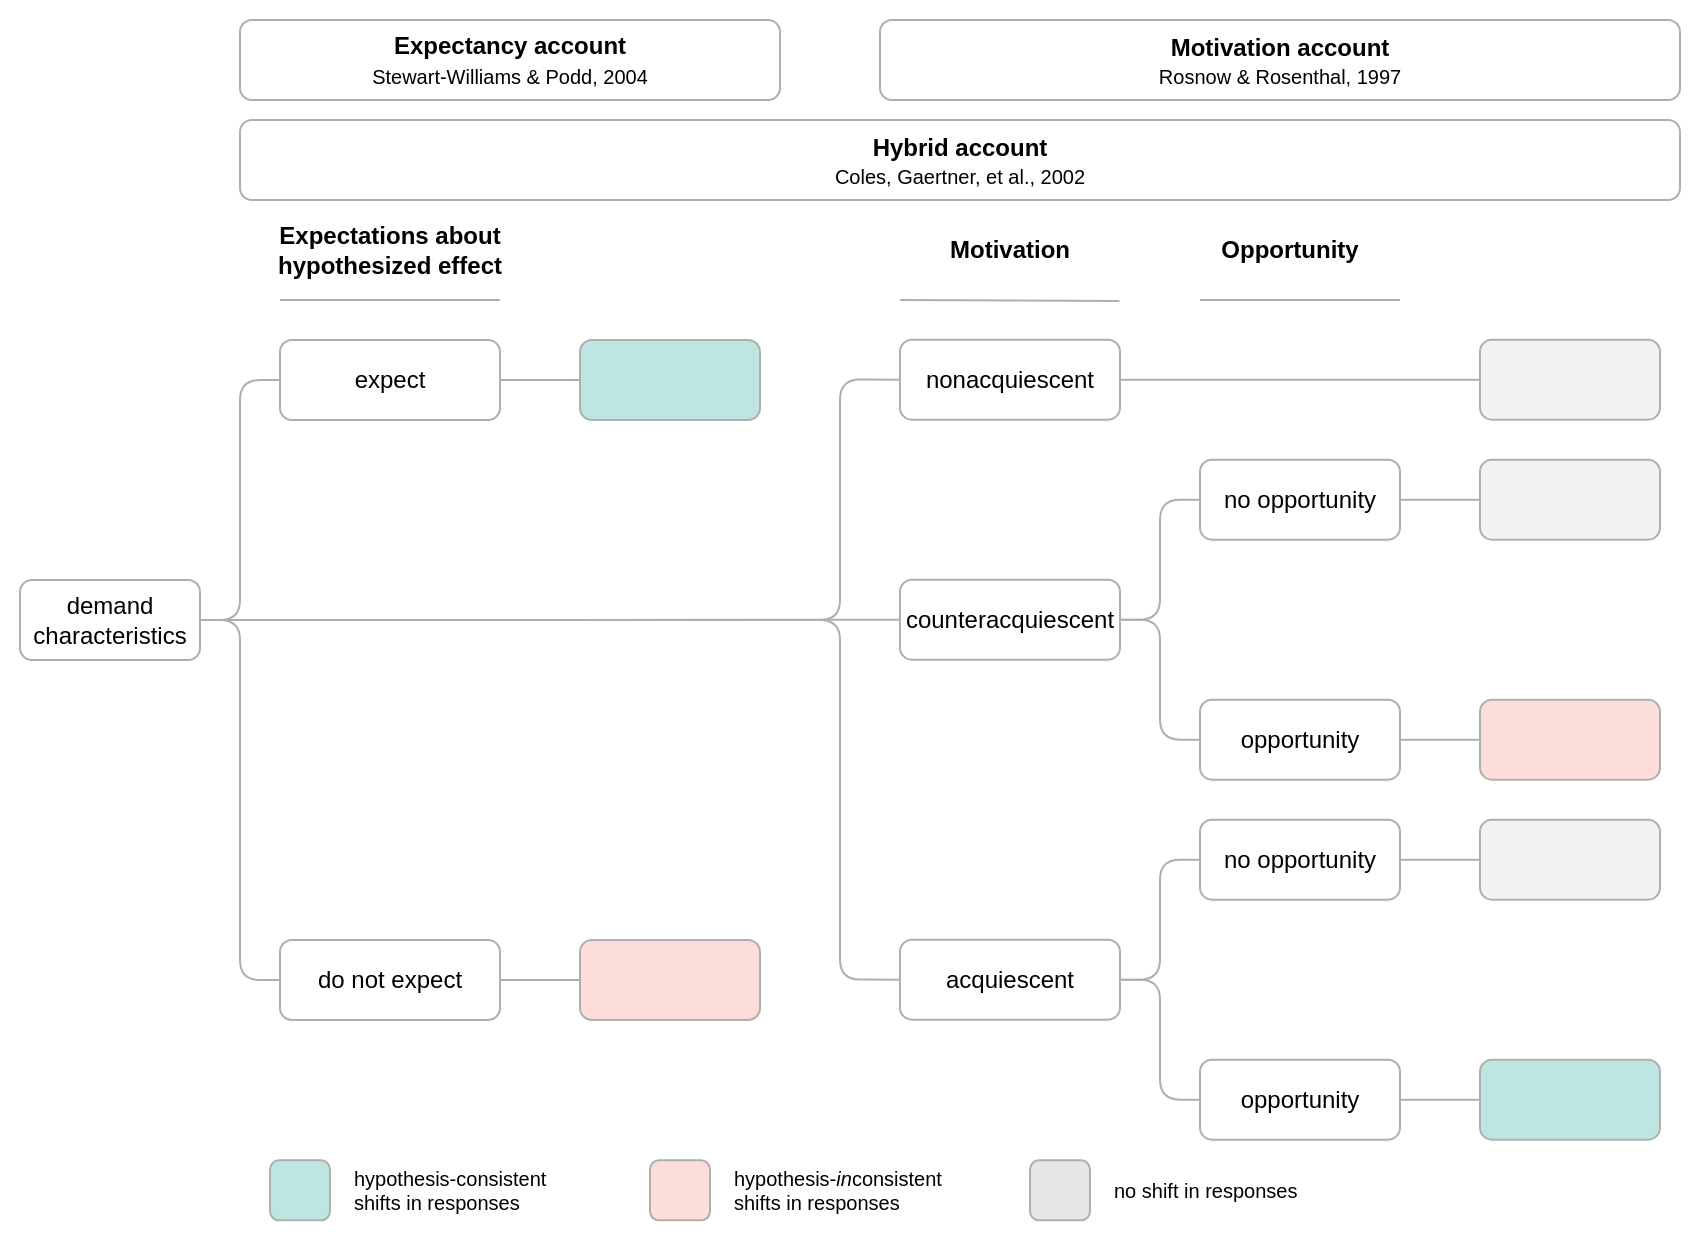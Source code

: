 <mxfile version="22.1.16" type="device" pages="6">
  <diagram name="FrameworkFigure" id="fj6JEE7aAOzdSKQT0K79">
    <mxGraphModel dx="684" dy="947" grid="1" gridSize="10" guides="1" tooltips="1" connect="1" arrows="1" fold="1" page="1" pageScale="1" pageWidth="850" pageHeight="1100" math="0" shadow="0">
      <root>
        <mxCell id="W6mTXaQ9IeUOfq4sN8dO-0" />
        <mxCell id="W6mTXaQ9IeUOfq4sN8dO-1" parent="W6mTXaQ9IeUOfq4sN8dO-0" />
        <mxCell id="tTmsiW77X0-dghV55GXU-0" value="" style="rounded=0;whiteSpace=wrap;html=1;verticalAlign=top;align=center;strokeColor=none;" parent="W6mTXaQ9IeUOfq4sN8dO-1" vertex="1">
          <mxGeometry y="110" width="850" height="620" as="geometry" />
        </mxCell>
        <mxCell id="W6mTXaQ9IeUOfq4sN8dO-3" value="demand characteristics" style="rounded=1;whiteSpace=wrap;html=1;strokeColor=#AFAFAF;" parent="W6mTXaQ9IeUOfq4sN8dO-1" vertex="1">
          <mxGeometry x="10" y="400" width="90" height="40" as="geometry" />
        </mxCell>
        <mxCell id="W6mTXaQ9IeUOfq4sN8dO-4" style="edgeStyle=orthogonalEdgeStyle;rounded=1;orthogonalLoop=1;jettySize=auto;html=1;exitX=1;exitY=0.5;exitDx=0;exitDy=0;entryX=0;entryY=0.5;entryDx=0;entryDy=0;strokeColor=#AFAFAF;endArrow=none;endFill=0;" parent="W6mTXaQ9IeUOfq4sN8dO-1" source="W6mTXaQ9IeUOfq4sN8dO-5" target="W6mTXaQ9IeUOfq4sN8dO-16" edge="1">
          <mxGeometry relative="1" as="geometry">
            <mxPoint x="740" y="299.83" as="targetPoint" />
          </mxGeometry>
        </mxCell>
        <mxCell id="W6mTXaQ9IeUOfq4sN8dO-5" value="nonacquiescent" style="rounded=1;whiteSpace=wrap;html=1;strokeColor=#AFAFAF;align=center;" parent="W6mTXaQ9IeUOfq4sN8dO-1" vertex="1">
          <mxGeometry x="450" y="279.83" width="110" height="40" as="geometry" />
        </mxCell>
        <mxCell id="W6mTXaQ9IeUOfq4sN8dO-6" style="edgeStyle=orthogonalEdgeStyle;rounded=1;orthogonalLoop=1;jettySize=auto;html=1;exitX=1;exitY=0.5;exitDx=0;exitDy=0;entryX=0;entryY=0.5;entryDx=0;entryDy=0;strokeColor=#AFAFAF;endArrow=none;endFill=0;" parent="W6mTXaQ9IeUOfq4sN8dO-1" source="W6mTXaQ9IeUOfq4sN8dO-8" target="W6mTXaQ9IeUOfq4sN8dO-10" edge="1">
          <mxGeometry relative="1" as="geometry" />
        </mxCell>
        <mxCell id="W6mTXaQ9IeUOfq4sN8dO-7" style="edgeStyle=orthogonalEdgeStyle;rounded=1;orthogonalLoop=1;jettySize=auto;html=1;exitX=1;exitY=0.5;exitDx=0;exitDy=0;entryX=0;entryY=0.5;entryDx=0;entryDy=0;strokeColor=#AFAFAF;endArrow=none;endFill=0;" parent="W6mTXaQ9IeUOfq4sN8dO-1" source="W6mTXaQ9IeUOfq4sN8dO-8" target="W6mTXaQ9IeUOfq4sN8dO-12" edge="1">
          <mxGeometry relative="1" as="geometry" />
        </mxCell>
        <mxCell id="W6mTXaQ9IeUOfq4sN8dO-8" value="counteracquiescent" style="rounded=1;whiteSpace=wrap;html=1;strokeColor=#AFAFAF;align=center;" parent="W6mTXaQ9IeUOfq4sN8dO-1" vertex="1">
          <mxGeometry x="450" y="399.83" width="110" height="40" as="geometry" />
        </mxCell>
        <mxCell id="W6mTXaQ9IeUOfq4sN8dO-9" style="edgeStyle=orthogonalEdgeStyle;rounded=1;orthogonalLoop=1;jettySize=auto;html=1;exitX=1;exitY=0.5;exitDx=0;exitDy=0;entryX=0;entryY=0.5;entryDx=0;entryDy=0;strokeColor=#AFAFAF;endArrow=none;endFill=0;" parent="W6mTXaQ9IeUOfq4sN8dO-1" source="W6mTXaQ9IeUOfq4sN8dO-10" target="W6mTXaQ9IeUOfq4sN8dO-13" edge="1">
          <mxGeometry relative="1" as="geometry" />
        </mxCell>
        <mxCell id="W6mTXaQ9IeUOfq4sN8dO-10" value="no opportunity" style="rounded=1;whiteSpace=wrap;html=1;strokeColor=#AFAFAF;align=center;" parent="W6mTXaQ9IeUOfq4sN8dO-1" vertex="1">
          <mxGeometry x="600" y="339.83" width="100" height="40" as="geometry" />
        </mxCell>
        <mxCell id="W6mTXaQ9IeUOfq4sN8dO-11" style="edgeStyle=orthogonalEdgeStyle;rounded=1;orthogonalLoop=1;jettySize=auto;html=1;exitX=1;exitY=0.5;exitDx=0;exitDy=0;entryX=0;entryY=0.5;entryDx=0;entryDy=0;strokeColor=#AFAFAF;endArrow=none;endFill=0;" parent="W6mTXaQ9IeUOfq4sN8dO-1" source="W6mTXaQ9IeUOfq4sN8dO-12" target="W6mTXaQ9IeUOfq4sN8dO-14" edge="1">
          <mxGeometry relative="1" as="geometry" />
        </mxCell>
        <mxCell id="W6mTXaQ9IeUOfq4sN8dO-12" value="opportunity" style="rounded=1;whiteSpace=wrap;html=1;strokeColor=#AFAFAF;align=center;" parent="W6mTXaQ9IeUOfq4sN8dO-1" vertex="1">
          <mxGeometry x="600" y="459.83" width="100" height="40" as="geometry" />
        </mxCell>
        <mxCell id="W6mTXaQ9IeUOfq4sN8dO-13" value="" style="rounded=1;whiteSpace=wrap;html=1;fontColor=#000000;spacingLeft=5;align=center;strokeColor=#AFAFAF;fontStyle=0;fontSize=17;fillColor=#F2F2F2;" parent="W6mTXaQ9IeUOfq4sN8dO-1" vertex="1">
          <mxGeometry x="740" y="339.83" width="90" height="40" as="geometry" />
        </mxCell>
        <mxCell id="W6mTXaQ9IeUOfq4sN8dO-14" value="" style="rounded=1;whiteSpace=wrap;html=1;fontColor=#000000;align=center;spacingLeft=5;strokeColor=#AFAFAF;fontStyle=0;fontSize=22;fillColor=#FDDDDA;" parent="W6mTXaQ9IeUOfq4sN8dO-1" vertex="1">
          <mxGeometry x="740" y="459.83" width="90" height="40" as="geometry" />
        </mxCell>
        <mxCell id="W6mTXaQ9IeUOfq4sN8dO-15" value="Motivation" style="text;html=1;strokeColor=none;fillColor=none;align=center;verticalAlign=middle;whiteSpace=wrap;rounded=0;perimeterSpacing=8;fontStyle=1" parent="W6mTXaQ9IeUOfq4sN8dO-1" vertex="1">
          <mxGeometry x="445" y="220" width="120" height="30" as="geometry" />
        </mxCell>
        <mxCell id="W6mTXaQ9IeUOfq4sN8dO-16" value="" style="rounded=1;whiteSpace=wrap;html=1;fontColor=#000000;spacingLeft=5;align=center;strokeColor=#AFAFAF;fontStyle=0;fontSize=17;fillColor=#F2F2F2;" parent="W6mTXaQ9IeUOfq4sN8dO-1" vertex="1">
          <mxGeometry x="740" y="279.83" width="90" height="40" as="geometry" />
        </mxCell>
        <mxCell id="W6mTXaQ9IeUOfq4sN8dO-17" style="edgeStyle=orthogonalEdgeStyle;rounded=1;orthogonalLoop=1;jettySize=auto;html=1;exitX=1;exitY=0.5;exitDx=0;exitDy=0;entryX=0;entryY=0.5;entryDx=0;entryDy=0;strokeColor=#AFAFAF;endArrow=none;endFill=0;" parent="W6mTXaQ9IeUOfq4sN8dO-1" source="W6mTXaQ9IeUOfq4sN8dO-19" target="W6mTXaQ9IeUOfq4sN8dO-21" edge="1">
          <mxGeometry relative="1" as="geometry" />
        </mxCell>
        <mxCell id="W6mTXaQ9IeUOfq4sN8dO-18" style="edgeStyle=orthogonalEdgeStyle;rounded=1;orthogonalLoop=1;jettySize=auto;html=1;exitX=1;exitY=0.5;exitDx=0;exitDy=0;entryX=0;entryY=0.5;entryDx=0;entryDy=0;strokeColor=#AFAFAF;endArrow=none;endFill=0;" parent="W6mTXaQ9IeUOfq4sN8dO-1" source="W6mTXaQ9IeUOfq4sN8dO-19" target="W6mTXaQ9IeUOfq4sN8dO-23" edge="1">
          <mxGeometry relative="1" as="geometry" />
        </mxCell>
        <mxCell id="W6mTXaQ9IeUOfq4sN8dO-19" value="acquiescent" style="rounded=1;whiteSpace=wrap;html=1;strokeColor=#AFAFAF;align=center;" parent="W6mTXaQ9IeUOfq4sN8dO-1" vertex="1">
          <mxGeometry x="450" y="579.83" width="110" height="40" as="geometry" />
        </mxCell>
        <mxCell id="W6mTXaQ9IeUOfq4sN8dO-20" style="edgeStyle=orthogonalEdgeStyle;rounded=1;orthogonalLoop=1;jettySize=auto;html=1;exitX=1;exitY=0.5;exitDx=0;exitDy=0;entryX=0;entryY=0.5;entryDx=0;entryDy=0;strokeColor=#AFAFAF;endArrow=none;endFill=0;" parent="W6mTXaQ9IeUOfq4sN8dO-1" source="W6mTXaQ9IeUOfq4sN8dO-21" target="W6mTXaQ9IeUOfq4sN8dO-24" edge="1">
          <mxGeometry relative="1" as="geometry" />
        </mxCell>
        <mxCell id="W6mTXaQ9IeUOfq4sN8dO-21" value="no opportunity" style="rounded=1;whiteSpace=wrap;html=1;strokeColor=#AFAFAF;align=center;" parent="W6mTXaQ9IeUOfq4sN8dO-1" vertex="1">
          <mxGeometry x="600" y="519.83" width="100" height="40" as="geometry" />
        </mxCell>
        <mxCell id="W6mTXaQ9IeUOfq4sN8dO-22" style="edgeStyle=orthogonalEdgeStyle;rounded=1;orthogonalLoop=1;jettySize=auto;html=1;exitX=1;exitY=0.5;exitDx=0;exitDy=0;entryX=0;entryY=0.5;entryDx=0;entryDy=0;strokeColor=#AFAFAF;endArrow=none;endFill=0;" parent="W6mTXaQ9IeUOfq4sN8dO-1" source="W6mTXaQ9IeUOfq4sN8dO-23" target="W6mTXaQ9IeUOfq4sN8dO-25" edge="1">
          <mxGeometry relative="1" as="geometry">
            <mxPoint x="675" y="650.0" as="sourcePoint" />
            <mxPoint x="715" y="650.0" as="targetPoint" />
          </mxGeometry>
        </mxCell>
        <mxCell id="W6mTXaQ9IeUOfq4sN8dO-23" value="opportunity" style="rounded=1;whiteSpace=wrap;html=1;strokeColor=#AFAFAF;align=center;" parent="W6mTXaQ9IeUOfq4sN8dO-1" vertex="1">
          <mxGeometry x="600" y="639.83" width="100" height="40" as="geometry" />
        </mxCell>
        <mxCell id="W6mTXaQ9IeUOfq4sN8dO-24" value="" style="rounded=1;whiteSpace=wrap;html=1;fontColor=#000000;spacingLeft=5;align=center;strokeColor=#AFAFAF;fontStyle=0;fontSize=17;fillColor=#F2F2F2;" parent="W6mTXaQ9IeUOfq4sN8dO-1" vertex="1">
          <mxGeometry x="740" y="519.83" width="90" height="40" as="geometry" />
        </mxCell>
        <mxCell id="W6mTXaQ9IeUOfq4sN8dO-25" value="" style="rounded=1;whiteSpace=wrap;html=1;fontColor=#000000;align=center;spacingLeft=5;strokeColor=#AFAFAF;fontStyle=0;fontSize=22;fillColor=#BFE5E2;" parent="W6mTXaQ9IeUOfq4sN8dO-1" vertex="1">
          <mxGeometry x="740" y="639.83" width="90" height="40" as="geometry" />
        </mxCell>
        <mxCell id="W6mTXaQ9IeUOfq4sN8dO-26" value="&lt;span style=&quot;border-color: var(--border-color);&quot;&gt;&lt;b style=&quot;font-weight: bold; border-color: var(--border-color);&quot;&gt;Expectancy account&lt;br style=&quot;border-color: var(--border-color);&quot;&gt;&lt;/b&gt;&lt;font style=&quot;font-size: 10px;&quot;&gt;Stewart-Williams &amp;amp; Podd, 2004&lt;/font&gt;&lt;br style=&quot;border-color: var(--border-color);&quot;&gt;&lt;/span&gt;" style="text;html=1;strokeColor=#AFAFAF;fillColor=none;align=center;verticalAlign=middle;whiteSpace=wrap;rounded=1;fontStyle=0;fontColor=#000000;" parent="W6mTXaQ9IeUOfq4sN8dO-1" vertex="1">
          <mxGeometry x="120" y="120" width="270" height="40" as="geometry" />
        </mxCell>
        <mxCell id="W6mTXaQ9IeUOfq4sN8dO-27" value="Opportunity" style="text;html=1;strokeColor=none;fillColor=none;align=center;verticalAlign=middle;whiteSpace=wrap;rounded=0;perimeterSpacing=8;fontStyle=1" parent="W6mTXaQ9IeUOfq4sN8dO-1" vertex="1">
          <mxGeometry x="595" y="220" width="100" height="30" as="geometry" />
        </mxCell>
        <mxCell id="W6mTXaQ9IeUOfq4sN8dO-28" value="" style="endArrow=none;html=1;rounded=1;strokeColor=#AFAFAF;fontColor=#FFFFFF;" parent="W6mTXaQ9IeUOfq4sN8dO-1" edge="1">
          <mxGeometry width="50" height="50" relative="1" as="geometry">
            <mxPoint x="600" y="260" as="sourcePoint" />
            <mxPoint x="700" y="260" as="targetPoint" />
          </mxGeometry>
        </mxCell>
        <mxCell id="W6mTXaQ9IeUOfq4sN8dO-29" value="" style="rounded=1;whiteSpace=wrap;html=1;fontColor=#000000;spacingLeft=5;align=center;strokeColor=#AFAFAF;fontStyle=0;fontSize=17;fillColor=#BFE5E2;" parent="W6mTXaQ9IeUOfq4sN8dO-1" vertex="1">
          <mxGeometry x="135" y="690.17" width="30" height="30" as="geometry" />
        </mxCell>
        <mxCell id="W6mTXaQ9IeUOfq4sN8dO-30" value="hypothesis-consistent shifts in responses" style="rounded=1;whiteSpace=wrap;html=1;strokeColor=none;align=left;fontSize=10;fillColor=none;" parent="W6mTXaQ9IeUOfq4sN8dO-1" vertex="1">
          <mxGeometry x="175" y="690.17" width="110" height="30" as="geometry" />
        </mxCell>
        <mxCell id="W6mTXaQ9IeUOfq4sN8dO-31" value="" style="rounded=1;whiteSpace=wrap;html=1;fontColor=#000000;spacingLeft=5;align=center;strokeColor=#AFAFAF;fontStyle=0;fontSize=17;fillColor=#FDDDDA;" parent="W6mTXaQ9IeUOfq4sN8dO-1" vertex="1">
          <mxGeometry x="325" y="690.17" width="30" height="30" as="geometry" />
        </mxCell>
        <mxCell id="W6mTXaQ9IeUOfq4sN8dO-32" value="hypothesis-&lt;i&gt;in&lt;/i&gt;consistent shifts in responses" style="rounded=1;whiteSpace=wrap;html=1;strokeColor=none;align=left;fontSize=10;fillColor=none;" parent="W6mTXaQ9IeUOfq4sN8dO-1" vertex="1">
          <mxGeometry x="365" y="690.17" width="110" height="30" as="geometry" />
        </mxCell>
        <mxCell id="W6mTXaQ9IeUOfq4sN8dO-33" value="" style="rounded=1;whiteSpace=wrap;html=1;fontColor=#000000;spacingLeft=5;align=center;strokeColor=#AFAFAF;fontStyle=0;fontSize=17;fillColor=#E6E6E6;" parent="W6mTXaQ9IeUOfq4sN8dO-1" vertex="1">
          <mxGeometry x="515" y="690.17" width="30" height="30" as="geometry" />
        </mxCell>
        <mxCell id="W6mTXaQ9IeUOfq4sN8dO-34" value="no shift in responses" style="rounded=1;whiteSpace=wrap;html=1;strokeColor=none;align=left;fontSize=10;fillColor=none;" parent="W6mTXaQ9IeUOfq4sN8dO-1" vertex="1">
          <mxGeometry x="555" y="690.17" width="110" height="30" as="geometry" />
        </mxCell>
        <mxCell id="W6mTXaQ9IeUOfq4sN8dO-35" value="expect" style="rounded=1;whiteSpace=wrap;html=1;strokeColor=#AFAFAF;align=center;" parent="W6mTXaQ9IeUOfq4sN8dO-1" vertex="1">
          <mxGeometry x="140" y="280" width="110" height="40" as="geometry" />
        </mxCell>
        <mxCell id="W6mTXaQ9IeUOfq4sN8dO-36" value="do not expect" style="rounded=1;whiteSpace=wrap;html=1;strokeColor=#AFAFAF;align=center;" parent="W6mTXaQ9IeUOfq4sN8dO-1" vertex="1">
          <mxGeometry x="140" y="580" width="110" height="40" as="geometry" />
        </mxCell>
        <mxCell id="W6mTXaQ9IeUOfq4sN8dO-37" style="edgeStyle=orthogonalEdgeStyle;rounded=1;orthogonalLoop=1;jettySize=auto;html=1;exitX=1;exitY=0.5;exitDx=0;exitDy=0;entryX=0;entryY=0.5;entryDx=0;entryDy=0;strokeColor=#AFAFAF;endArrow=none;endFill=0;" parent="W6mTXaQ9IeUOfq4sN8dO-1" source="W6mTXaQ9IeUOfq4sN8dO-3" target="W6mTXaQ9IeUOfq4sN8dO-35" edge="1">
          <mxGeometry relative="1" as="geometry">
            <mxPoint x="410" y="500" as="sourcePoint" />
            <mxPoint x="450" y="440" as="targetPoint" />
          </mxGeometry>
        </mxCell>
        <mxCell id="W6mTXaQ9IeUOfq4sN8dO-38" style="edgeStyle=orthogonalEdgeStyle;rounded=1;orthogonalLoop=1;jettySize=auto;html=1;exitX=1;exitY=0.5;exitDx=0;exitDy=0;entryX=0;entryY=0.5;entryDx=0;entryDy=0;strokeColor=#AFAFAF;endArrow=none;endFill=0;" parent="W6mTXaQ9IeUOfq4sN8dO-1" source="W6mTXaQ9IeUOfq4sN8dO-3" target="W6mTXaQ9IeUOfq4sN8dO-36" edge="1">
          <mxGeometry relative="1" as="geometry">
            <mxPoint x="110" y="380" as="sourcePoint" />
            <mxPoint x="150" y="300" as="targetPoint" />
          </mxGeometry>
        </mxCell>
        <mxCell id="W6mTXaQ9IeUOfq4sN8dO-39" value="" style="rounded=1;whiteSpace=wrap;html=1;fontColor=#000000;align=center;spacingLeft=5;strokeColor=#AFAFAF;fontStyle=0;fontSize=22;fillColor=#BFE5E2;" parent="W6mTXaQ9IeUOfq4sN8dO-1" vertex="1">
          <mxGeometry x="290" y="280" width="90" height="40" as="geometry" />
        </mxCell>
        <mxCell id="W6mTXaQ9IeUOfq4sN8dO-40" value="" style="rounded=1;whiteSpace=wrap;html=1;fontColor=#000000;align=center;spacingLeft=5;strokeColor=#AFAFAF;fontStyle=0;fontSize=22;fillColor=#FDDDDA;" parent="W6mTXaQ9IeUOfq4sN8dO-1" vertex="1">
          <mxGeometry x="290" y="580" width="90" height="40" as="geometry" />
        </mxCell>
        <mxCell id="W6mTXaQ9IeUOfq4sN8dO-41" style="edgeStyle=orthogonalEdgeStyle;rounded=1;orthogonalLoop=1;jettySize=auto;html=1;exitX=1;exitY=0.5;exitDx=0;exitDy=0;strokeColor=#AFAFAF;endArrow=none;endFill=0;entryX=0;entryY=0.5;entryDx=0;entryDy=0;" parent="W6mTXaQ9IeUOfq4sN8dO-1" source="W6mTXaQ9IeUOfq4sN8dO-35" target="W6mTXaQ9IeUOfq4sN8dO-39" edge="1">
          <mxGeometry relative="1" as="geometry">
            <mxPoint x="270" y="330" as="targetPoint" />
            <mxPoint x="550" y="310" as="sourcePoint" />
          </mxGeometry>
        </mxCell>
        <mxCell id="W6mTXaQ9IeUOfq4sN8dO-47" value="" style="endArrow=none;html=1;rounded=1;strokeColor=#AFAFAF;fontColor=#FFFFFF;entryX=0.934;entryY=0.842;entryDx=0;entryDy=0;entryPerimeter=0;" parent="W6mTXaQ9IeUOfq4sN8dO-1" edge="1">
          <mxGeometry width="50" height="50" relative="1" as="geometry">
            <mxPoint x="450" y="260.0" as="sourcePoint" />
            <mxPoint x="559.684" y="260.562" as="targetPoint" />
          </mxGeometry>
        </mxCell>
        <mxCell id="W6mTXaQ9IeUOfq4sN8dO-48" value="&lt;b&gt;Hybrid account&lt;br&gt;&lt;/b&gt;&lt;span style=&quot;font-size: 10px;&quot;&gt;Coles, Gaertner, et al., 2002&lt;/span&gt;&lt;b&gt;&lt;br&gt;&lt;/b&gt;" style="text;html=1;strokeColor=#AFAFAF;fillColor=none;align=center;verticalAlign=top;whiteSpace=wrap;rounded=1;fontStyle=0;fontColor=#000000;" parent="W6mTXaQ9IeUOfq4sN8dO-1" vertex="1">
          <mxGeometry x="120" y="170" width="720" height="40" as="geometry" />
        </mxCell>
        <mxCell id="W6mTXaQ9IeUOfq4sN8dO-49" value="Expectations about hypothesized effect" style="text;html=1;strokeColor=none;fillColor=none;align=center;verticalAlign=middle;whiteSpace=wrap;rounded=0;perimeterSpacing=8;fontStyle=1" parent="W6mTXaQ9IeUOfq4sN8dO-1" vertex="1">
          <mxGeometry x="130" y="220" width="130" height="30" as="geometry" />
        </mxCell>
        <mxCell id="W6mTXaQ9IeUOfq4sN8dO-50" value="" style="endArrow=none;html=1;rounded=1;strokeColor=#AFAFAF;fontColor=#FFFFFF;" parent="W6mTXaQ9IeUOfq4sN8dO-1" edge="1">
          <mxGeometry width="50" height="50" relative="1" as="geometry">
            <mxPoint x="140" y="260" as="sourcePoint" />
            <mxPoint x="250" y="260" as="targetPoint" />
          </mxGeometry>
        </mxCell>
        <mxCell id="OBYFd2zPQmpnn6hdSpxJ-1" style="edgeStyle=orthogonalEdgeStyle;rounded=1;orthogonalLoop=1;jettySize=auto;html=1;exitX=1;exitY=0.5;exitDx=0;exitDy=0;strokeColor=#AFAFAF;endArrow=none;endFill=0;entryX=0;entryY=0.5;entryDx=0;entryDy=0;" parent="W6mTXaQ9IeUOfq4sN8dO-1" source="W6mTXaQ9IeUOfq4sN8dO-3" target="W6mTXaQ9IeUOfq4sN8dO-8" edge="1">
          <mxGeometry relative="1" as="geometry">
            <mxPoint x="320" y="370" as="targetPoint" />
            <mxPoint x="280" y="370" as="sourcePoint" />
          </mxGeometry>
        </mxCell>
        <mxCell id="hRosQCICb63Phg89slky-1" style="edgeStyle=orthogonalEdgeStyle;rounded=1;orthogonalLoop=1;jettySize=auto;html=1;exitX=1;exitY=0.5;exitDx=0;exitDy=0;strokeColor=#AFAFAF;endArrow=none;endFill=0;entryX=0;entryY=0.5;entryDx=0;entryDy=0;" parent="W6mTXaQ9IeUOfq4sN8dO-1" source="W6mTXaQ9IeUOfq4sN8dO-3" target="W6mTXaQ9IeUOfq4sN8dO-5" edge="1">
          <mxGeometry relative="1" as="geometry">
            <mxPoint x="490" y="430" as="targetPoint" />
            <mxPoint x="130" y="430" as="sourcePoint" />
            <Array as="points">
              <mxPoint x="420" y="420" />
              <mxPoint x="420" y="300" />
            </Array>
          </mxGeometry>
        </mxCell>
        <mxCell id="hRosQCICb63Phg89slky-3" style="edgeStyle=orthogonalEdgeStyle;rounded=1;orthogonalLoop=1;jettySize=auto;html=1;exitX=1;exitY=0.5;exitDx=0;exitDy=0;strokeColor=#AFAFAF;endArrow=none;endFill=0;entryX=0;entryY=0.5;entryDx=0;entryDy=0;" parent="W6mTXaQ9IeUOfq4sN8dO-1" source="W6mTXaQ9IeUOfq4sN8dO-3" target="W6mTXaQ9IeUOfq4sN8dO-19" edge="1">
          <mxGeometry relative="1" as="geometry">
            <mxPoint x="500" y="440" as="targetPoint" />
            <mxPoint x="140" y="440" as="sourcePoint" />
            <Array as="points">
              <mxPoint x="420" y="420" />
              <mxPoint x="420" y="600" />
            </Array>
          </mxGeometry>
        </mxCell>
        <mxCell id="hRosQCICb63Phg89slky-4" style="edgeStyle=orthogonalEdgeStyle;rounded=1;orthogonalLoop=1;jettySize=auto;html=1;exitX=1;exitY=0.5;exitDx=0;exitDy=0;strokeColor=#AFAFAF;endArrow=none;endFill=0;" parent="W6mTXaQ9IeUOfq4sN8dO-1" source="W6mTXaQ9IeUOfq4sN8dO-36" edge="1">
          <mxGeometry relative="1" as="geometry">
            <mxPoint x="290" y="600" as="targetPoint" />
            <mxPoint x="260" y="310" as="sourcePoint" />
          </mxGeometry>
        </mxCell>
        <mxCell id="ySqB9y5LmzH9-VZmrS6V-0" value="&lt;b&gt;Motivation account&lt;br&gt;&lt;/b&gt;&lt;span style=&quot;font-size: 10px;&quot;&gt;Rosnow &amp;amp; Rosenthal, 1997&lt;/span&gt;&lt;b&gt;&lt;br&gt;&lt;/b&gt;" style="text;html=1;strokeColor=#AFAFAF;fillColor=none;align=center;verticalAlign=top;whiteSpace=wrap;rounded=1;fontStyle=0;fontColor=#000000;" vertex="1" parent="W6mTXaQ9IeUOfq4sN8dO-1">
          <mxGeometry x="440" y="120" width="400" height="40" as="geometry" />
        </mxCell>
      </root>
    </mxGraphModel>
  </diagram>
  <diagram name="VignetteFigure" id="zAT21sjI2VfNxCTfOIdL">
    <mxGraphModel dx="1002" dy="743" grid="1" gridSize="10" guides="1" tooltips="1" connect="1" arrows="1" fold="1" page="1" pageScale="1" pageWidth="850" pageHeight="1100" math="0" shadow="0">
      <root>
        <mxCell id="HEZQVVWsh_5-5IZxta0F-0" />
        <mxCell id="HEZQVVWsh_5-5IZxta0F-1" parent="HEZQVVWsh_5-5IZxta0F-0" />
        <mxCell id="HEZQVVWsh_5-5IZxta0F-2" value="" style="rounded=0;whiteSpace=wrap;html=1;verticalAlign=top;align=center;strokeColor=none;" parent="HEZQVVWsh_5-5IZxta0F-1" vertex="1">
          <mxGeometry x="30" y="150" width="750" height="470" as="geometry" />
        </mxCell>
        <mxCell id="RH5vbMcviN5znLqDzlZ9-2" value="&lt;i&gt;Spatial reasoning&lt;/i&gt;" style="text;whiteSpace=wrap;html=1;fillColor=#F2F2F2;fontColor=#1A1A1A;strokeColor=none;spacingLeft=5;spacingRight=2;spacing=5;align=center;rotation=-90;fontStyle=1;verticalAlign=middle;rounded=1;arcSize=18;" parent="HEZQVVWsh_5-5IZxta0F-1" vertex="1">
          <mxGeometry x="10" y="310" width="180" height="40" as="geometry" />
        </mxCell>
        <mxCell id="HEZQVVWsh_5-5IZxta0F-4" value="" style="text;whiteSpace=wrap;html=1;fillColor=#F2F2F2;fontColor=#000000;strokeColor=none;spacingLeft=5;spacingRight=2;spacing=5;align=center;rotation=-90;fontStyle=1;verticalAlign=middle;rounded=0;arcSize=17;" parent="HEZQVVWsh_5-5IZxta0F-1" vertex="1">
          <mxGeometry x="87.15" y="404.49" width="26.71" height="41.01" as="geometry" />
        </mxCell>
        <mxCell id="HEZQVVWsh_5-5IZxta0F-6" value="&lt;i&gt;Verbal reasoning&lt;/i&gt;" style="text;whiteSpace=wrap;html=1;fillColor=#F2F2F2;fontColor=#1A1A1A;strokeColor=none;spacingLeft=5;spacingRight=2;spacing=5;align=center;rotation=-90;fontStyle=1;verticalAlign=middle;rounded=1;arcSize=19;" parent="HEZQVVWsh_5-5IZxta0F-1" vertex="1">
          <mxGeometry x="10" y="490" width="180" height="40" as="geometry" />
        </mxCell>
        <mxCell id="HEZQVVWsh_5-5IZxta0F-5" value="&lt;u&gt;Negative demand&lt;/u&gt;" style="text;whiteSpace=wrap;html=1;fillColor=#F2F2F2;fontColor=#1A1A1A;strokeColor=none;spacingLeft=5;spacingRight=2;spacing=5;align=center;fontStyle=1;verticalAlign=middle;rounded=1;arcSize=18;" parent="HEZQVVWsh_5-5IZxta0F-1" vertex="1">
          <mxGeometry x="440" y="200" width="320" height="40" as="geometry" />
        </mxCell>
        <mxCell id="HEZQVVWsh_5-5IZxta0F-7" value="&lt;u&gt;Positive demand&lt;/u&gt;" style="text;whiteSpace=wrap;html=1;fillColor=#F2F2F2;strokeColor=none;spacingLeft=5;spacingRight=2;spacing=5;align=center;fontColor=#1A1A1A;fontStyle=1;verticalAlign=middle;rounded=1;arcSize=21;" parent="HEZQVVWsh_5-5IZxta0F-1" vertex="1">
          <mxGeometry x="120" y="200" width="320" height="40" as="geometry" />
        </mxCell>
        <mxCell id="HEZQVVWsh_5-5IZxta0F-8" value="&lt;u&gt;Demand characteristics condition&lt;/u&gt;" style="text;whiteSpace=wrap;html=1;fillColor=none;strokeColor=none;spacingLeft=5;spacingRight=2;spacing=5;align=center;fontColor=#1A1A1A;fontStyle=1;verticalAlign=middle;fontSize=14;" parent="HEZQVVWsh_5-5IZxta0F-1" vertex="1">
          <mxGeometry x="120" y="150" width="640" height="50" as="geometry" />
        </mxCell>
        <mxCell id="HEZQVVWsh_5-5IZxta0F-9" value="&lt;i&gt;Dependent variable&lt;/i&gt;" style="text;whiteSpace=wrap;html=1;fillColor=none;strokeColor=none;spacingLeft=5;spacingRight=2;spacing=5;align=center;fontColor=#1A1A1A;fontStyle=1;verticalAlign=middle;fontSize=14;rotation=-90;" parent="HEZQVVWsh_5-5IZxta0F-1" vertex="1">
          <mxGeometry x="-123.3" y="395.95" width="356.62" height="50" as="geometry" />
        </mxCell>
        <mxCell id="HEZQVVWsh_5-5IZxta0F-10" value="&lt;p class=&quot;MsoNormal&quot;&gt;Imagine that you are a university student completing an in-person study as a volunteer or for course credit.&lt;/p&gt;&lt;p class=&quot;MsoNormal&quot;&gt;The researcher informs you that they are interested in the &lt;u&gt;&lt;b&gt;deleterious effects&lt;/b&gt;&lt;/u&gt; of listening to Mozart on test-taking capabilities.&lt;/p&gt;&lt;p class=&quot;MsoNormal&quot;&gt;While Mozart music is played, you are then asked to complete a &lt;b style=&quot;&quot;&gt;&lt;i style=&quot;&quot;&gt;test measuring spatial reasoning&lt;/i&gt;&lt;/b&gt;, wherein you see unfolding shapes and guess the corresponding folded pattern.&lt;/p&gt;" style="text;whiteSpace=wrap;html=1;spacingLeft=10;spacingRight=10;spacing=0;strokeColor=#AFAFAF;verticalAlign=top;horizontal=1;spacingTop=0;fontColor=#333333;" parent="HEZQVVWsh_5-5IZxta0F-1" vertex="1">
          <mxGeometry x="440" y="240" width="320" height="180" as="geometry" />
        </mxCell>
        <mxCell id="HEZQVVWsh_5-5IZxta0F-12" value="&lt;p class=&quot;MsoNormal&quot;&gt;Imagine that you are a university student completing an in-person study as a volunteer or for course credit.&lt;/p&gt;&lt;p class=&quot;MsoNormal&quot;&gt;The researcher informs you that they are interested in the &lt;u&gt;&lt;b&gt;deleterious effects&lt;/b&gt; &lt;/u&gt;of listening to Mozart on test-taking capabilities.&lt;/p&gt;&lt;p class=&quot;MsoNormal&quot;&gt;While Mozart music is played, you are then asked to complete a &lt;b style=&quot;&quot;&gt;&lt;i style=&quot;&quot;&gt;test measuring verbal reasoning&lt;/i&gt;&lt;/b&gt;, wherein you are asked to fill in the first and last word of example sentences.&lt;/p&gt;" style="text;whiteSpace=wrap;html=1;spacingLeft=10;spacingRight=10;spacing=0;strokeColor=none;verticalAlign=top;horizontal=1;spacingTop=0;fontColor=#333333;" parent="HEZQVVWsh_5-5IZxta0F-1" vertex="1">
          <mxGeometry x="440" y="420" width="320" height="180" as="geometry" />
        </mxCell>
        <mxCell id="RH5vbMcviN5znLqDzlZ9-3" value="" style="text;whiteSpace=wrap;html=1;fillColor=#F2F2F2;fontColor=#000000;strokeColor=none;spacingLeft=5;spacingRight=2;spacing=5;align=center;rotation=-90;fontStyle=1;verticalAlign=middle;rounded=0;arcSize=17;" parent="HEZQVVWsh_5-5IZxta0F-1" vertex="1">
          <mxGeometry x="98.37" y="229.38" width="10" height="32.25" as="geometry" />
        </mxCell>
        <mxCell id="HEZQVVWsh_5-5IZxta0F-11" value="&lt;p class=&quot;MsoNormal&quot;&gt;Imagine that you are a university student completing an in-person study as a volunteer or for course credit.&lt;/p&gt;&lt;p class=&quot;MsoNormal&quot;&gt;The researcher informs you that they are interested in the &lt;u&gt;&lt;b&gt;beneficial effects&lt;/b&gt;&lt;/u&gt; of listening to Mozart on test-taking capabilities.&lt;/p&gt;&lt;p class=&quot;MsoNormal&quot;&gt;While Mozart music is played, you are then asked to complete a &lt;b style=&quot;&quot;&gt;&lt;i style=&quot;&quot;&gt;test measuring verbal reasoning&lt;/i&gt;&lt;/b&gt;, wherein you are asked to fill in the first and last word of example sentences.&lt;/p&gt;" style="text;whiteSpace=wrap;html=1;spacingLeft=10;spacingRight=10;spacing=0;strokeColor=#AFAFAF;verticalAlign=top;horizontal=1;spacingTop=0;fillColor=default;fontColor=#333333;" parent="HEZQVVWsh_5-5IZxta0F-1" vertex="1">
          <mxGeometry x="120" y="420" width="320" height="180" as="geometry" />
        </mxCell>
        <mxCell id="RH5vbMcviN5znLqDzlZ9-5" value="" style="text;whiteSpace=wrap;html=1;fillColor=#F2F2F2;fontColor=#000000;strokeColor=none;spacingLeft=5;spacingRight=2;spacing=5;align=center;rotation=-90;fontStyle=1;verticalAlign=middle;rounded=0;arcSize=17;" parent="HEZQVVWsh_5-5IZxta0F-1" vertex="1">
          <mxGeometry x="98.37" y="579" width="10" height="32.25" as="geometry" />
        </mxCell>
        <mxCell id="HEZQVVWsh_5-5IZxta0F-3" value="&lt;p class=&quot;MsoNormal&quot;&gt;Imagine that you are a university student completing an in-person study as a volunteer or for course credit.&lt;/p&gt;&lt;p class=&quot;MsoNormal&quot;&gt;The researcher informs you that they are interested in the &lt;b&gt;&lt;u&gt;beneficial effects&lt;/u&gt; &lt;/b&gt;of listening to Mozart on test-taking capabilities.&lt;/p&gt;&lt;p class=&quot;MsoNormal&quot;&gt;While Mozart music is played, you are then asked to complete a &lt;b style=&quot;&quot;&gt;&lt;i style=&quot;&quot;&gt;test measuring spatial reasoning&lt;/i&gt;&lt;/b&gt;, wherein you see unfolding shapes and guess the corresponding folded pattern.&lt;/p&gt;" style="text;whiteSpace=wrap;html=1;spacingLeft=10;spacingRight=10;spacing=0;strokeColor=#AFAFAF;verticalAlign=top;horizontal=1;spacingTop=0;fillColor=default;fontColor=#333333;" parent="HEZQVVWsh_5-5IZxta0F-1" vertex="1">
          <mxGeometry x="120" y="240" width="320" height="180" as="geometry" />
        </mxCell>
        <mxCell id="uLg3s1LSUtIXWb01ceHq-0" value="" style="endArrow=none;html=1;rounded=1;strokeColor=#AFAFAF;fontColor=#FFFFFF;" parent="HEZQVVWsh_5-5IZxta0F-1" edge="1">
          <mxGeometry width="50" height="50" relative="1" as="geometry">
            <mxPoint x="80" y="420" as="sourcePoint" />
            <mxPoint x="120" y="420" as="targetPoint" />
          </mxGeometry>
        </mxCell>
        <mxCell id="uLg3s1LSUtIXWb01ceHq-5" value="" style="text;whiteSpace=wrap;html=1;fillColor=#F2F2F2;fontColor=#000000;strokeColor=none;spacingLeft=5;spacingRight=2;spacing=5;align=center;rotation=-90;fontStyle=1;verticalAlign=middle;rounded=0;arcSize=17;" parent="HEZQVVWsh_5-5IZxta0F-1" vertex="1">
          <mxGeometry x="421.73" y="183.45" width="40.53" height="73" as="geometry" />
        </mxCell>
        <mxCell id="uLg3s1LSUtIXWb01ceHq-2" value="" style="endArrow=none;html=1;rounded=1;strokeColor=#AFAFAF;fontColor=#FFFFFF;exitX=0;exitY=0;exitDx=0;exitDy=0;entryX=1;entryY=0;entryDx=0;entryDy=0;" parent="HEZQVVWsh_5-5IZxta0F-1" source="HEZQVVWsh_5-5IZxta0F-5" target="HEZQVVWsh_5-5IZxta0F-3" edge="1">
          <mxGeometry width="50" height="50" relative="1" as="geometry">
            <mxPoint x="160" y="280" as="sourcePoint" />
            <mxPoint x="270" y="280" as="targetPoint" />
          </mxGeometry>
        </mxCell>
        <mxCell id="uLg3s1LSUtIXWb01ceHq-4" value="" style="text;whiteSpace=wrap;html=1;fillColor=#F2F2F2;fontColor=#000000;strokeColor=none;spacingLeft=5;spacingRight=2;spacing=5;align=center;rotation=-90;fontStyle=1;verticalAlign=middle;rounded=0;arcSize=17;" parent="HEZQVVWsh_5-5IZxta0F-1" vertex="1">
          <mxGeometry x="131" y="219" width="10" height="32.25" as="geometry" />
        </mxCell>
        <mxCell id="uLg3s1LSUtIXWb01ceHq-8" value="" style="text;whiteSpace=wrap;html=1;fillColor=#F2F2F2;fontColor=#000000;strokeColor=none;spacingLeft=5;spacingRight=2;spacing=5;align=center;rotation=-90;fontStyle=1;verticalAlign=middle;rounded=0;arcSize=17;" parent="HEZQVVWsh_5-5IZxta0F-1" vertex="1">
          <mxGeometry x="739" y="219" width="10" height="32.25" as="geometry" />
        </mxCell>
        <mxCell id="RH5vbMcviN5znLqDzlZ9-1" value="" style="endArrow=none;html=1;rounded=1;strokeColor=#AFAFAF;entryX=1;entryY=1;entryDx=0;entryDy=0;exitX=1;exitY=0;exitDx=0;exitDy=0;" parent="HEZQVVWsh_5-5IZxta0F-1" source="HEZQVVWsh_5-5IZxta0F-10" target="HEZQVVWsh_5-5IZxta0F-5" edge="1">
          <mxGeometry width="50" height="50" relative="1" as="geometry">
            <mxPoint x="120" y="240" as="sourcePoint" />
            <mxPoint x="170" y="190" as="targetPoint" />
            <Array as="points">
              <mxPoint x="760" y="600" />
              <mxPoint x="80" y="600" />
              <mxPoint x="80" y="240" />
              <mxPoint x="120" y="240" />
            </Array>
          </mxGeometry>
        </mxCell>
        <mxCell id="uLg3s1LSUtIXWb01ceHq-1" value="" style="endArrow=none;html=1;rounded=1;strokeColor=#AFAFAF;fontColor=#FFFFFF;entryX=1;entryY=1;entryDx=0;entryDy=0;" parent="HEZQVVWsh_5-5IZxta0F-1" target="HEZQVVWsh_5-5IZxta0F-5" edge="1">
          <mxGeometry width="50" height="50" relative="1" as="geometry">
            <mxPoint x="120" y="240" as="sourcePoint" />
            <mxPoint x="260" y="270" as="targetPoint" />
            <Array as="points">
              <mxPoint x="120" y="200" />
              <mxPoint x="760" y="200" />
            </Array>
          </mxGeometry>
        </mxCell>
      </root>
    </mxGraphModel>
  </diagram>
  <diagram name="ModeratorFigure" id="ueR0owkC2Ir0doiskBni">
    <mxGraphModel dx="835" dy="619" grid="1" gridSize="10" guides="1" tooltips="1" connect="1" arrows="1" fold="1" page="1" pageScale="1" pageWidth="850" pageHeight="1100" math="0" shadow="0">
      <root>
        <mxCell id="V_8Qq8RZZ0c48j0kGkGb-0" />
        <mxCell id="V_8Qq8RZZ0c48j0kGkGb-1" parent="V_8Qq8RZZ0c48j0kGkGb-0" />
        <mxCell id="V_8Qq8RZZ0c48j0kGkGb-7" value="&lt;font style=&quot;font-size: 5px&quot;&gt;&lt;i&gt;m&lt;/i&gt;&lt;sub&gt;p&lt;/sub&gt; = 4&lt;/font&gt;" style="rounded=0;whiteSpace=wrap;html=1;fontSize=9;fillColor=#f5f5f5;strokeColor=#666666;fontColor=#333333;" parent="V_8Qq8RZZ0c48j0kGkGb-1" vertex="1">
          <mxGeometry x="50" y="172" width="20" height="50" as="geometry" />
        </mxCell>
        <mxCell id="V_8Qq8RZZ0c48j0kGkGb-8" value="&lt;font style=&quot;font-size: 5px&quot;&gt;&lt;i&gt;m&lt;/i&gt;&lt;sub&gt;n&lt;/sub&gt; = 4&lt;/font&gt;" style="rounded=0;whiteSpace=wrap;html=1;fontSize=5;fillColor=#f5f5f5;strokeColor=#666666;fontColor=#333333;" parent="V_8Qq8RZZ0c48j0kGkGb-1" vertex="1">
          <mxGeometry x="130" y="222" width="20" height="30" as="geometry" />
        </mxCell>
        <mxCell id="V_8Qq8RZZ0c48j0kGkGb-9" value="" style="endArrow=none;html=1;rounded=0;fillColor=#f5f5f5;strokeColor=#666666;dashed=1;dashPattern=1 4;" parent="V_8Qq8RZZ0c48j0kGkGb-1" edge="1">
          <mxGeometry width="50" height="50" relative="1" as="geometry">
            <mxPoint x="40" y="222" as="sourcePoint" />
            <mxPoint x="160" y="222" as="targetPoint" />
          </mxGeometry>
        </mxCell>
        <mxCell id="V_8Qq8RZZ0c48j0kGkGb-10" value="Motivation ratings invariant &lt;br&gt;across conditions" style="text;html=1;strokeColor=#666666;fillColor=#f5f5f5;align=center;verticalAlign=middle;whiteSpace=wrap;rounded=0;fontSize=6;fontColor=#333333;" parent="V_8Qq8RZZ0c48j0kGkGb-1" vertex="1">
          <mxGeometry x="40" y="112" width="120" height="20" as="geometry" />
        </mxCell>
        <mxCell id="V_8Qq8RZZ0c48j0kGkGb-12" value="" style="endArrow=none;html=1;rounded=0;fontSize=9;fillColor=#f5f5f5;strokeColor=#4D4D4D;fontColor=#B3B3B3;" parent="V_8Qq8RZZ0c48j0kGkGb-1" edge="1">
          <mxGeometry width="50" height="50" relative="1" as="geometry">
            <mxPoint x="60" y="232" as="sourcePoint" />
            <mxPoint x="100" y="232" as="targetPoint" />
            <Array as="points">
              <mxPoint x="60" y="242" />
              <mxPoint x="100" y="242" />
            </Array>
          </mxGeometry>
        </mxCell>
        <mxCell id="V_8Qq8RZZ0c48j0kGkGb-13" value="&lt;i&gt;d&lt;/i&gt; = 4&lt;br&gt;Σ&lt;i&gt;m&lt;/i&gt;&amp;nbsp;= 4" style="edgeLabel;html=1;align=center;verticalAlign=middle;resizable=0;points=[];fontSize=6;fontColor=#4D4D4D;" parent="V_8Qq8RZZ0c48j0kGkGb-12" connectable="0" vertex="1">
          <mxGeometry x="0.176" y="2" relative="1" as="geometry">
            <mxPoint x="-5" y="2" as="offset" />
          </mxGeometry>
        </mxCell>
        <mxCell id="V_8Qq8RZZ0c48j0kGkGb-14" value="" style="endArrow=none;html=1;rounded=0;fontSize=9;fillColor=#f5f5f5;strokeColor=#4D4D4D;entryX=0.5;entryY=1;entryDx=0;entryDy=0;fontColor=#B3B3B3;" parent="V_8Qq8RZZ0c48j0kGkGb-1" edge="1">
          <mxGeometry width="50" height="50" relative="1" as="geometry">
            <mxPoint x="100" y="262" as="sourcePoint" />
            <mxPoint x="140" y="262" as="targetPoint" />
            <Array as="points">
              <mxPoint x="100" y="272" />
              <mxPoint x="140" y="272" />
            </Array>
          </mxGeometry>
        </mxCell>
        <mxCell id="V_8Qq8RZZ0c48j0kGkGb-15" value="&lt;i&gt;d&lt;/i&gt; = 4&lt;br&gt;Σ&lt;i&gt;m&lt;/i&gt;&amp;nbsp;= 4" style="edgeLabel;html=1;align=center;verticalAlign=middle;resizable=0;points=[];fontSize=6;fontColor=#4D4D4D;" parent="V_8Qq8RZZ0c48j0kGkGb-14" connectable="0" vertex="1">
          <mxGeometry x="0.176" y="2" relative="1" as="geometry">
            <mxPoint x="-5" y="2" as="offset" />
          </mxGeometry>
        </mxCell>
        <mxCell id="V_8Qq8RZZ0c48j0kGkGb-16" value="" style="endArrow=none;html=1;rounded=0;fontSize=9;fillColor=#f5f5f5;strokeColor=#4D4D4D;fontColor=#B3B3B3;" parent="V_8Qq8RZZ0c48j0kGkGb-1" edge="1">
          <mxGeometry width="50" height="50" relative="1" as="geometry">
            <mxPoint x="60" y="162" as="sourcePoint" />
            <mxPoint x="140" y="162" as="targetPoint" />
            <Array as="points">
              <mxPoint x="60" y="152" />
              <mxPoint x="140" y="152" />
            </Array>
          </mxGeometry>
        </mxCell>
        <mxCell id="V_8Qq8RZZ0c48j0kGkGb-17" value="&lt;i&gt;d&lt;/i&gt; = 8&lt;br&gt;Σ&lt;i&gt;m&lt;/i&gt;&amp;nbsp;= 8" style="edgeLabel;html=1;align=center;verticalAlign=middle;resizable=0;points=[];fontSize=6;fontColor=#4D4D4D;" parent="V_8Qq8RZZ0c48j0kGkGb-16" connectable="0" vertex="1">
          <mxGeometry x="0.176" y="2" relative="1" as="geometry">
            <mxPoint x="-9" y="2" as="offset" />
          </mxGeometry>
        </mxCell>
        <mxCell id="V_8Qq8RZZ0c48j0kGkGb-18" value="mood" style="text;html=1;align=center;verticalAlign=middle;whiteSpace=wrap;rounded=0;labelBorderColor=none;fontSize=6;rotation=-90;fillColor=none;strokeColor=none;fontStyle=1" parent="V_8Qq8RZZ0c48j0kGkGb-1" vertex="1">
          <mxGeometry x="-10" y="211" width="60" height="15" as="geometry" />
        </mxCell>
        <mxCell id="V_8Qq8RZZ0c48j0kGkGb-19" style="edgeStyle=orthogonalEdgeStyle;rounded=0;orthogonalLoop=1;jettySize=auto;html=1;exitX=0.5;exitY=0;exitDx=0;exitDy=0;dashed=1;dashPattern=1 4;endArrow=none;endFill=0;" parent="V_8Qq8RZZ0c48j0kGkGb-1" edge="1">
          <mxGeometry relative="1" as="geometry">
            <mxPoint x="59.935" y="302" as="targetPoint" />
            <mxPoint x="60" y="307" as="sourcePoint" />
          </mxGeometry>
        </mxCell>
        <mxCell id="V_8Qq8RZZ0c48j0kGkGb-20" style="edgeStyle=orthogonalEdgeStyle;rounded=0;orthogonalLoop=1;jettySize=auto;html=1;exitX=0.5;exitY=0;exitDx=0;exitDy=0;endArrow=none;endFill=0;strokeColor=#666666;" parent="V_8Qq8RZZ0c48j0kGkGb-1" edge="1">
          <mxGeometry relative="1" as="geometry">
            <mxPoint x="60" y="302" as="targetPoint" />
            <mxPoint x="60" y="307" as="sourcePoint" />
          </mxGeometry>
        </mxCell>
        <mxCell id="V_8Qq8RZZ0c48j0kGkGb-21" value="positive" style="text;html=1;strokeColor=none;fillColor=none;align=left;verticalAlign=middle;whiteSpace=wrap;rounded=0;fontSize=6;spacing=0;" parent="V_8Qq8RZZ0c48j0kGkGb-1" vertex="1">
          <mxGeometry x="50" y="307" width="20" height="10" as="geometry" />
        </mxCell>
        <mxCell id="V_8Qq8RZZ0c48j0kGkGb-22" value="" style="rounded=0;whiteSpace=wrap;html=1;fontSize=9;fillColor=#f5f5f5;fontColor=#333333;strokeColor=#666666;" parent="V_8Qq8RZZ0c48j0kGkGb-1" vertex="1">
          <mxGeometry x="90" y="212" width="20" height="10" as="geometry" />
        </mxCell>
        <mxCell id="V_8Qq8RZZ0c48j0kGkGb-23" value="" style="endArrow=none;html=1;rounded=0;fillColor=#f5f5f5;strokeColor=#666666;" parent="V_8Qq8RZZ0c48j0kGkGb-1" edge="1">
          <mxGeometry width="50" height="50" relative="1" as="geometry">
            <mxPoint x="40" y="302" as="sourcePoint" />
            <mxPoint x="40" y="142" as="targetPoint" />
          </mxGeometry>
        </mxCell>
        <mxCell id="V_8Qq8RZZ0c48j0kGkGb-24" value="0" style="text;html=1;strokeColor=none;fillColor=none;align=center;verticalAlign=middle;whiteSpace=wrap;rounded=0;fontSize=6;" parent="V_8Qq8RZZ0c48j0kGkGb-1" vertex="1">
          <mxGeometry x="20" y="212" width="20" height="20" as="geometry" />
        </mxCell>
        <mxCell id="V_8Qq8RZZ0c48j0kGkGb-25" value="-10" style="text;html=1;strokeColor=none;fillColor=none;align=center;verticalAlign=middle;whiteSpace=wrap;rounded=0;fontSize=6;" parent="V_8Qq8RZZ0c48j0kGkGb-1" vertex="1">
          <mxGeometry x="20" y="292" width="20" height="20" as="geometry" />
        </mxCell>
        <mxCell id="V_8Qq8RZZ0c48j0kGkGb-26" value="" style="endArrow=none;html=1;rounded=0;fillColor=#f5f5f5;strokeColor=#666666;entryX=1;entryY=0.5;entryDx=0;entryDy=0;" parent="V_8Qq8RZZ0c48j0kGkGb-1" target="V_8Qq8RZZ0c48j0kGkGb-25" edge="1">
          <mxGeometry width="50" height="50" relative="1" as="geometry">
            <mxPoint x="160" y="302" as="sourcePoint" />
            <mxPoint x="30" y="302" as="targetPoint" />
          </mxGeometry>
        </mxCell>
        <mxCell id="V_8Qq8RZZ0c48j0kGkGb-27" value="10" style="text;html=1;strokeColor=none;fillColor=none;align=center;verticalAlign=middle;whiteSpace=wrap;rounded=0;fontSize=6;" parent="V_8Qq8RZZ0c48j0kGkGb-1" vertex="1">
          <mxGeometry x="20" y="137" width="20" height="20" as="geometry" />
        </mxCell>
        <mxCell id="V_8Qq8RZZ0c48j0kGkGb-28" style="edgeStyle=orthogonalEdgeStyle;rounded=0;orthogonalLoop=1;jettySize=auto;html=1;exitX=0.5;exitY=0;exitDx=0;exitDy=0;endArrow=none;endFill=0;strokeColor=#666666;" parent="V_8Qq8RZZ0c48j0kGkGb-1" edge="1">
          <mxGeometry relative="1" as="geometry">
            <mxPoint x="99.935" y="302" as="targetPoint" />
            <mxPoint x="100" y="307" as="sourcePoint" />
          </mxGeometry>
        </mxCell>
        <mxCell id="V_8Qq8RZZ0c48j0kGkGb-29" value="control" style="text;html=1;strokeColor=none;fillColor=none;align=left;verticalAlign=middle;whiteSpace=wrap;rounded=0;fontSize=6;spacing=0;" parent="V_8Qq8RZZ0c48j0kGkGb-1" vertex="1">
          <mxGeometry x="90" y="307" width="20" height="10" as="geometry" />
        </mxCell>
        <mxCell id="V_8Qq8RZZ0c48j0kGkGb-30" style="edgeStyle=orthogonalEdgeStyle;rounded=0;orthogonalLoop=1;jettySize=auto;html=1;exitX=0.5;exitY=0;exitDx=0;exitDy=0;endArrow=none;endFill=0;strokeColor=#666666;" parent="V_8Qq8RZZ0c48j0kGkGb-1" edge="1">
          <mxGeometry relative="1" as="geometry">
            <mxPoint x="139.935" y="302" as="targetPoint" />
            <mxPoint x="140" y="307" as="sourcePoint" />
          </mxGeometry>
        </mxCell>
        <mxCell id="V_8Qq8RZZ0c48j0kGkGb-31" value="negative" style="text;html=1;strokeColor=none;fillColor=none;align=left;verticalAlign=middle;whiteSpace=wrap;rounded=0;fontSize=6;spacing=0;" parent="V_8Qq8RZZ0c48j0kGkGb-1" vertex="1">
          <mxGeometry x="130" y="307" width="20" height="10" as="geometry" />
        </mxCell>
        <mxCell id="V_8Qq8RZZ0c48j0kGkGb-52" value="&lt;font color=&quot;#333333&quot;&gt;&lt;span style=&quot;font-size: 5px;&quot;&gt;N/A&lt;/span&gt;&lt;/font&gt;" style="text;html=1;strokeColor=none;fillColor=none;align=center;verticalAlign=middle;whiteSpace=wrap;rounded=0;fontSize=9;fontStyle=2" parent="V_8Qq8RZZ0c48j0kGkGb-1" vertex="1">
          <mxGeometry x="90" y="182" width="20" height="30" as="geometry" />
        </mxCell>
        <mxCell id="V_8Qq8RZZ0c48j0kGkGb-58" value="&lt;font style=&quot;font-size: 5px&quot;&gt;&lt;i&gt;m&lt;/i&gt;&lt;sub&gt;p&lt;/sub&gt; = 4&lt;/font&gt;" style="rounded=0;whiteSpace=wrap;html=1;fontSize=9;fillColor=#f5f5f5;strokeColor=#666666;fontColor=#333333;" parent="V_8Qq8RZZ0c48j0kGkGb-1" vertex="1">
          <mxGeometry x="190" y="172" width="20" height="50" as="geometry" />
        </mxCell>
        <mxCell id="V_8Qq8RZZ0c48j0kGkGb-59" value="&lt;font style=&quot;font-size: 5px&quot;&gt;&lt;i&gt;m&lt;/i&gt;&lt;sub&gt;n&lt;/sub&gt; = -4&lt;/font&gt;" style="rounded=0;whiteSpace=wrap;html=1;fontSize=5;fillColor=#f5f5f5;strokeColor=#666666;fontColor=#333333;" parent="V_8Qq8RZZ0c48j0kGkGb-1" vertex="1">
          <mxGeometry x="270" y="172" width="20" height="50" as="geometry" />
        </mxCell>
        <mxCell id="V_8Qq8RZZ0c48j0kGkGb-60" value="" style="endArrow=none;html=1;rounded=0;fillColor=#f5f5f5;strokeColor=#666666;dashed=1;dashPattern=1 4;" parent="V_8Qq8RZZ0c48j0kGkGb-1" edge="1">
          <mxGeometry width="50" height="50" relative="1" as="geometry">
            <mxPoint x="180" y="222" as="sourcePoint" />
            <mxPoint x="300" y="222" as="targetPoint" />
          </mxGeometry>
        </mxCell>
        <mxCell id="V_8Qq8RZZ0c48j0kGkGb-61" value="" style="endArrow=none;html=1;rounded=0;fontSize=9;fillColor=#f5f5f5;strokeColor=#4D4D4D;fontColor=#B3B3B3;" parent="V_8Qq8RZZ0c48j0kGkGb-1" edge="1">
          <mxGeometry width="50" height="50" relative="1" as="geometry">
            <mxPoint x="200" y="232" as="sourcePoint" />
            <mxPoint x="240" y="232" as="targetPoint" />
            <Array as="points">
              <mxPoint x="200" y="242" />
              <mxPoint x="240" y="242" />
            </Array>
          </mxGeometry>
        </mxCell>
        <mxCell id="V_8Qq8RZZ0c48j0kGkGb-62" value="&lt;i&gt;d&lt;/i&gt; = 4&lt;br&gt;Σ&lt;i&gt;m&lt;/i&gt;&amp;nbsp;= 4" style="edgeLabel;html=1;align=center;verticalAlign=middle;resizable=0;points=[];fontSize=6;fontColor=#4D4D4D;" parent="V_8Qq8RZZ0c48j0kGkGb-61" connectable="0" vertex="1">
          <mxGeometry x="0.176" y="2" relative="1" as="geometry">
            <mxPoint x="-5" y="2" as="offset" />
          </mxGeometry>
        </mxCell>
        <mxCell id="V_8Qq8RZZ0c48j0kGkGb-63" value="" style="endArrow=none;html=1;rounded=0;fontSize=9;fillColor=#f5f5f5;strokeColor=#4D4D4D;entryX=0.5;entryY=1;entryDx=0;entryDy=0;fontColor=#B3B3B3;" parent="V_8Qq8RZZ0c48j0kGkGb-1" edge="1">
          <mxGeometry width="50" height="50" relative="1" as="geometry">
            <mxPoint x="240" y="262" as="sourcePoint" />
            <mxPoint x="280" y="262" as="targetPoint" />
            <Array as="points">
              <mxPoint x="240" y="272" />
              <mxPoint x="280" y="272" />
            </Array>
          </mxGeometry>
        </mxCell>
        <mxCell id="V_8Qq8RZZ0c48j0kGkGb-64" value="&lt;i&gt;d&lt;/i&gt; = -4&lt;br&gt;Σ&lt;i&gt;m&lt;/i&gt;&amp;nbsp;= -4" style="edgeLabel;html=1;align=center;verticalAlign=middle;resizable=0;points=[];fontSize=6;fontColor=#4D4D4D;" parent="V_8Qq8RZZ0c48j0kGkGb-63" connectable="0" vertex="1">
          <mxGeometry x="0.176" y="2" relative="1" as="geometry">
            <mxPoint x="-5" y="7" as="offset" />
          </mxGeometry>
        </mxCell>
        <mxCell id="V_8Qq8RZZ0c48j0kGkGb-65" value="" style="endArrow=none;html=1;rounded=0;fontSize=9;fillColor=#f5f5f5;strokeColor=#4D4D4D;fontColor=#B3B3B3;" parent="V_8Qq8RZZ0c48j0kGkGb-1" edge="1">
          <mxGeometry width="50" height="50" relative="1" as="geometry">
            <mxPoint x="200" y="162" as="sourcePoint" />
            <mxPoint x="280" y="162" as="targetPoint" />
            <Array as="points">
              <mxPoint x="200" y="152" />
              <mxPoint x="280" y="152" />
            </Array>
          </mxGeometry>
        </mxCell>
        <mxCell id="V_8Qq8RZZ0c48j0kGkGb-66" value="&lt;i&gt;d&lt;/i&gt; = 0&lt;br&gt;Σ&lt;i&gt;m&lt;/i&gt;&amp;nbsp;= 0" style="edgeLabel;html=1;align=center;verticalAlign=middle;resizable=0;points=[];fontSize=6;fontColor=#4D4D4D;" parent="V_8Qq8RZZ0c48j0kGkGb-65" connectable="0" vertex="1">
          <mxGeometry x="0.176" y="2" relative="1" as="geometry">
            <mxPoint x="-9" y="2" as="offset" />
          </mxGeometry>
        </mxCell>
        <mxCell id="V_8Qq8RZZ0c48j0kGkGb-67" value="" style="rounded=0;whiteSpace=wrap;html=1;fontSize=9;fillColor=#f5f5f5;fontColor=#333333;strokeColor=#666666;" parent="V_8Qq8RZZ0c48j0kGkGb-1" vertex="1">
          <mxGeometry x="230" y="212" width="20" height="10" as="geometry" />
        </mxCell>
        <mxCell id="V_8Qq8RZZ0c48j0kGkGb-86" value="&lt;span style=&quot;color: rgb(51, 51, 51); font-size: 5px;&quot;&gt;N/A&lt;/span&gt;" style="text;html=1;strokeColor=none;fillColor=none;align=center;verticalAlign=middle;whiteSpace=wrap;rounded=0;fontSize=9;fontStyle=2" parent="V_8Qq8RZZ0c48j0kGkGb-1" vertex="1">
          <mxGeometry x="230" y="182" width="20" height="30" as="geometry" />
        </mxCell>
        <mxCell id="rzB6C8EH04PqC8TSvOPb-16" style="edgeStyle=orthogonalEdgeStyle;rounded=0;orthogonalLoop=1;jettySize=auto;html=1;exitX=0.5;exitY=0;exitDx=0;exitDy=0;dashed=1;dashPattern=1 4;endArrow=none;endFill=0;" parent="V_8Qq8RZZ0c48j0kGkGb-1" edge="1">
          <mxGeometry relative="1" as="geometry">
            <mxPoint x="199.935" y="302" as="targetPoint" />
            <mxPoint x="200" y="307" as="sourcePoint" />
          </mxGeometry>
        </mxCell>
        <mxCell id="rzB6C8EH04PqC8TSvOPb-17" style="edgeStyle=orthogonalEdgeStyle;rounded=0;orthogonalLoop=1;jettySize=auto;html=1;exitX=0.5;exitY=0;exitDx=0;exitDy=0;endArrow=none;endFill=0;strokeColor=#666666;" parent="V_8Qq8RZZ0c48j0kGkGb-1" edge="1">
          <mxGeometry relative="1" as="geometry">
            <mxPoint x="200" y="302" as="targetPoint" />
            <mxPoint x="200" y="307" as="sourcePoint" />
          </mxGeometry>
        </mxCell>
        <mxCell id="rzB6C8EH04PqC8TSvOPb-18" value="positive" style="text;html=1;strokeColor=none;fillColor=none;align=left;verticalAlign=middle;whiteSpace=wrap;rounded=0;fontSize=6;spacing=0;" parent="V_8Qq8RZZ0c48j0kGkGb-1" vertex="1">
          <mxGeometry x="190" y="307" width="20" height="10" as="geometry" />
        </mxCell>
        <mxCell id="rzB6C8EH04PqC8TSvOPb-19" value="" style="endArrow=none;html=1;rounded=0;fillColor=#f5f5f5;strokeColor=#666666;entryX=1;entryY=0.5;entryDx=0;entryDy=0;" parent="V_8Qq8RZZ0c48j0kGkGb-1" edge="1">
          <mxGeometry width="50" height="50" relative="1" as="geometry">
            <mxPoint x="300" y="302" as="sourcePoint" />
            <mxPoint x="180" y="302" as="targetPoint" />
          </mxGeometry>
        </mxCell>
        <mxCell id="rzB6C8EH04PqC8TSvOPb-20" style="edgeStyle=orthogonalEdgeStyle;rounded=0;orthogonalLoop=1;jettySize=auto;html=1;exitX=0.5;exitY=0;exitDx=0;exitDy=0;endArrow=none;endFill=0;strokeColor=#666666;" parent="V_8Qq8RZZ0c48j0kGkGb-1" edge="1">
          <mxGeometry relative="1" as="geometry">
            <mxPoint x="239.935" y="302" as="targetPoint" />
            <mxPoint x="240" y="307" as="sourcePoint" />
          </mxGeometry>
        </mxCell>
        <mxCell id="rzB6C8EH04PqC8TSvOPb-21" value="control" style="text;html=1;strokeColor=none;fillColor=none;align=left;verticalAlign=middle;whiteSpace=wrap;rounded=0;fontSize=6;spacing=0;" parent="V_8Qq8RZZ0c48j0kGkGb-1" vertex="1">
          <mxGeometry x="230" y="307" width="20" height="10" as="geometry" />
        </mxCell>
        <mxCell id="rzB6C8EH04PqC8TSvOPb-22" style="edgeStyle=orthogonalEdgeStyle;rounded=0;orthogonalLoop=1;jettySize=auto;html=1;exitX=0.5;exitY=0;exitDx=0;exitDy=0;endArrow=none;endFill=0;strokeColor=#666666;" parent="V_8Qq8RZZ0c48j0kGkGb-1" edge="1">
          <mxGeometry relative="1" as="geometry">
            <mxPoint x="279.935" y="302" as="targetPoint" />
            <mxPoint x="280" y="307" as="sourcePoint" />
          </mxGeometry>
        </mxCell>
        <mxCell id="rzB6C8EH04PqC8TSvOPb-23" value="negative" style="text;html=1;strokeColor=none;fillColor=none;align=left;verticalAlign=middle;whiteSpace=wrap;rounded=0;fontSize=6;spacing=0;" parent="V_8Qq8RZZ0c48j0kGkGb-1" vertex="1">
          <mxGeometry x="270" y="307" width="20" height="10" as="geometry" />
        </mxCell>
        <mxCell id="rzB6C8EH04PqC8TSvOPb-24" value="Motivation ratings variant &lt;br&gt;across conditions" style="text;html=1;strokeColor=#666666;fillColor=#f5f5f5;align=center;verticalAlign=middle;whiteSpace=wrap;rounded=0;fontSize=6;fontColor=#333333;" parent="V_8Qq8RZZ0c48j0kGkGb-1" vertex="1">
          <mxGeometry x="180" y="112" width="120" height="20" as="geometry" />
        </mxCell>
        <mxCell id="59u_fFwzDtZySMnRDFxi-0" value="demand condition" style="text;html=1;align=center;verticalAlign=middle;whiteSpace=wrap;rounded=0;labelBorderColor=none;fontSize=6;rotation=0;fillColor=none;strokeColor=none;fontStyle=1" parent="V_8Qq8RZZ0c48j0kGkGb-1" vertex="1">
          <mxGeometry x="40" y="317" width="260" height="15" as="geometry" />
        </mxCell>
      </root>
    </mxGraphModel>
  </diagram>
  <diagram name="ModeratorFigureOld" id="QfNO4mF58DA8cRGIT6xM">
    <mxGraphModel dx="1002" dy="743" grid="1" gridSize="10" guides="1" tooltips="1" connect="1" arrows="1" fold="1" page="1" pageScale="1" pageWidth="850" pageHeight="1100" math="0" shadow="0">
      <root>
        <mxCell id="Uj2p-smRbBdlJVIBw1c4-0" />
        <mxCell id="Uj2p-smRbBdlJVIBw1c4-1" parent="Uj2p-smRbBdlJVIBw1c4-0" />
        <mxCell id="Uj2p-smRbBdlJVIBw1c4-2" value="" style="endArrow=none;html=1;rounded=0;fillColor=#f5f5f5;strokeColor=#666666;dashed=1;dashPattern=1 4;" edge="1" parent="Uj2p-smRbBdlJVIBw1c4-1">
          <mxGeometry width="50" height="50" relative="1" as="geometry">
            <mxPoint x="500" y="221.58" as="sourcePoint" />
            <mxPoint x="620" y="221.58" as="targetPoint" />
          </mxGeometry>
        </mxCell>
        <mxCell id="Uj2p-smRbBdlJVIBw1c4-3" value="" style="endArrow=none;html=1;rounded=0;fillColor=#f5f5f5;strokeColor=#666666;dashed=1;dashPattern=1 4;" edge="1" parent="Uj2p-smRbBdlJVIBw1c4-1">
          <mxGeometry width="50" height="50" relative="1" as="geometry">
            <mxPoint x="40" y="479" as="sourcePoint" />
            <mxPoint x="160" y="479" as="targetPoint" />
          </mxGeometry>
        </mxCell>
        <mxCell id="Uj2p-smRbBdlJVIBw1c4-4" value="&lt;font style=&quot;font-size: 5px&quot;&gt;&lt;i&gt;m&lt;/i&gt;&lt;sub&gt;p&lt;/sub&gt; = 4&lt;/font&gt;" style="rounded=0;whiteSpace=wrap;html=1;fontSize=9;fillColor=#f5f5f5;strokeColor=#666666;fontColor=#333333;" vertex="1" parent="Uj2p-smRbBdlJVIBw1c4-1">
          <mxGeometry x="50" y="172" width="20" height="50" as="geometry" />
        </mxCell>
        <mxCell id="Uj2p-smRbBdlJVIBw1c4-5" value="&lt;font style=&quot;font-size: 5px&quot;&gt;&lt;i&gt;m&lt;/i&gt;&lt;sub&gt;n&lt;/sub&gt; = 4&lt;/font&gt;" style="rounded=0;whiteSpace=wrap;html=1;fontSize=5;fillColor=#f5f5f5;strokeColor=#666666;fontColor=#333333;" vertex="1" parent="Uj2p-smRbBdlJVIBw1c4-1">
          <mxGeometry x="130" y="222" width="20" height="30" as="geometry" />
        </mxCell>
        <mxCell id="Uj2p-smRbBdlJVIBw1c4-6" value="" style="endArrow=none;html=1;rounded=0;fillColor=#f5f5f5;strokeColor=#666666;dashed=1;dashPattern=1 4;" edge="1" parent="Uj2p-smRbBdlJVIBw1c4-1">
          <mxGeometry width="50" height="50" relative="1" as="geometry">
            <mxPoint x="40" y="222" as="sourcePoint" />
            <mxPoint x="160" y="222" as="targetPoint" />
          </mxGeometry>
        </mxCell>
        <mxCell id="Uj2p-smRbBdlJVIBw1c4-7" value="Motivation ratings invariant &lt;br&gt;across conditions" style="text;html=1;strokeColor=#666666;fillColor=#f5f5f5;align=center;verticalAlign=middle;whiteSpace=wrap;rounded=0;fontSize=6;fontColor=#333333;" vertex="1" parent="Uj2p-smRbBdlJVIBw1c4-1">
          <mxGeometry x="40" y="112" width="120" height="20" as="geometry" />
        </mxCell>
        <mxCell id="Uj2p-smRbBdlJVIBw1c4-8" value="" style="endArrow=none;html=1;rounded=0;fontSize=9;fillColor=#f5f5f5;strokeColor=#4D4D4D;fontColor=#B3B3B3;" edge="1" parent="Uj2p-smRbBdlJVIBw1c4-1">
          <mxGeometry width="50" height="50" relative="1" as="geometry">
            <mxPoint x="60" y="232" as="sourcePoint" />
            <mxPoint x="100" y="232" as="targetPoint" />
            <Array as="points">
              <mxPoint x="60" y="242" />
              <mxPoint x="100" y="242" />
            </Array>
          </mxGeometry>
        </mxCell>
        <mxCell id="Uj2p-smRbBdlJVIBw1c4-9" value="&lt;i&gt;d&lt;/i&gt; = 4&lt;br&gt;Σ&lt;i&gt;m&lt;/i&gt;&amp;nbsp;= 4" style="edgeLabel;html=1;align=center;verticalAlign=middle;resizable=0;points=[];fontSize=6;fontColor=#4D4D4D;" connectable="0" vertex="1" parent="Uj2p-smRbBdlJVIBw1c4-8">
          <mxGeometry x="0.176" y="2" relative="1" as="geometry">
            <mxPoint x="-5" y="2" as="offset" />
          </mxGeometry>
        </mxCell>
        <mxCell id="Uj2p-smRbBdlJVIBw1c4-10" value="" style="endArrow=none;html=1;rounded=0;fontSize=9;fillColor=#f5f5f5;strokeColor=#4D4D4D;entryX=0.5;entryY=1;entryDx=0;entryDy=0;fontColor=#B3B3B3;" edge="1" parent="Uj2p-smRbBdlJVIBw1c4-1">
          <mxGeometry width="50" height="50" relative="1" as="geometry">
            <mxPoint x="100" y="262" as="sourcePoint" />
            <mxPoint x="140" y="262" as="targetPoint" />
            <Array as="points">
              <mxPoint x="100" y="272" />
              <mxPoint x="140" y="272" />
            </Array>
          </mxGeometry>
        </mxCell>
        <mxCell id="Uj2p-smRbBdlJVIBw1c4-11" value="&lt;i&gt;d&lt;/i&gt; = 4&lt;br&gt;Σ&lt;i&gt;m&lt;/i&gt;&amp;nbsp;= 4" style="edgeLabel;html=1;align=center;verticalAlign=middle;resizable=0;points=[];fontSize=6;fontColor=#4D4D4D;" connectable="0" vertex="1" parent="Uj2p-smRbBdlJVIBw1c4-10">
          <mxGeometry x="0.176" y="2" relative="1" as="geometry">
            <mxPoint x="-5" y="2" as="offset" />
          </mxGeometry>
        </mxCell>
        <mxCell id="Uj2p-smRbBdlJVIBw1c4-12" value="" style="endArrow=none;html=1;rounded=0;fontSize=9;fillColor=#f5f5f5;strokeColor=#4D4D4D;fontColor=#B3B3B3;" edge="1" parent="Uj2p-smRbBdlJVIBw1c4-1">
          <mxGeometry width="50" height="50" relative="1" as="geometry">
            <mxPoint x="60" y="162" as="sourcePoint" />
            <mxPoint x="140" y="162" as="targetPoint" />
            <Array as="points">
              <mxPoint x="60" y="152" />
              <mxPoint x="140" y="152" />
            </Array>
          </mxGeometry>
        </mxCell>
        <mxCell id="Uj2p-smRbBdlJVIBw1c4-13" value="&lt;i&gt;d&lt;/i&gt; = 8&lt;br&gt;Σ&lt;i&gt;m&lt;/i&gt;&amp;nbsp;= 8" style="edgeLabel;html=1;align=center;verticalAlign=middle;resizable=0;points=[];fontSize=6;fontColor=#4D4D4D;" connectable="0" vertex="1" parent="Uj2p-smRbBdlJVIBw1c4-12">
          <mxGeometry x="0.176" y="2" relative="1" as="geometry">
            <mxPoint x="-9" y="2" as="offset" />
          </mxGeometry>
        </mxCell>
        <mxCell id="Uj2p-smRbBdlJVIBw1c4-14" value="mood" style="text;html=1;align=center;verticalAlign=middle;whiteSpace=wrap;rounded=0;labelBorderColor=none;fontSize=6;rotation=-90;fillColor=none;strokeColor=none;fontStyle=1" vertex="1" parent="Uj2p-smRbBdlJVIBw1c4-1">
          <mxGeometry x="-10" y="211" width="60" height="15" as="geometry" />
        </mxCell>
        <mxCell id="Uj2p-smRbBdlJVIBw1c4-15" style="edgeStyle=orthogonalEdgeStyle;rounded=0;orthogonalLoop=1;jettySize=auto;html=1;exitX=0.5;exitY=0;exitDx=0;exitDy=0;dashed=1;dashPattern=1 4;endArrow=none;endFill=0;" edge="1" parent="Uj2p-smRbBdlJVIBw1c4-1">
          <mxGeometry relative="1" as="geometry">
            <mxPoint x="59.935" y="302" as="targetPoint" />
            <mxPoint x="60" y="307" as="sourcePoint" />
          </mxGeometry>
        </mxCell>
        <mxCell id="Uj2p-smRbBdlJVIBw1c4-16" style="edgeStyle=orthogonalEdgeStyle;rounded=0;orthogonalLoop=1;jettySize=auto;html=1;exitX=0.5;exitY=0;exitDx=0;exitDy=0;endArrow=none;endFill=0;strokeColor=#666666;" edge="1" parent="Uj2p-smRbBdlJVIBw1c4-1">
          <mxGeometry relative="1" as="geometry">
            <mxPoint x="60" y="302" as="targetPoint" />
            <mxPoint x="60" y="307" as="sourcePoint" />
          </mxGeometry>
        </mxCell>
        <mxCell id="Uj2p-smRbBdlJVIBw1c4-17" value="positive" style="text;html=1;strokeColor=none;fillColor=none;align=left;verticalAlign=middle;whiteSpace=wrap;rounded=0;fontSize=6;spacing=0;" vertex="1" parent="Uj2p-smRbBdlJVIBw1c4-1">
          <mxGeometry x="50" y="307" width="20" height="10" as="geometry" />
        </mxCell>
        <mxCell id="Uj2p-smRbBdlJVIBw1c4-18" value="" style="rounded=0;whiteSpace=wrap;html=1;fontSize=9;fillColor=#f5f5f5;fontColor=#333333;strokeColor=#666666;" vertex="1" parent="Uj2p-smRbBdlJVIBw1c4-1">
          <mxGeometry x="90" y="212" width="20" height="10" as="geometry" />
        </mxCell>
        <mxCell id="Uj2p-smRbBdlJVIBw1c4-19" value="" style="endArrow=none;html=1;rounded=0;fillColor=#f5f5f5;strokeColor=#666666;" edge="1" parent="Uj2p-smRbBdlJVIBw1c4-1">
          <mxGeometry width="50" height="50" relative="1" as="geometry">
            <mxPoint x="40" y="302" as="sourcePoint" />
            <mxPoint x="40" y="142" as="targetPoint" />
          </mxGeometry>
        </mxCell>
        <mxCell id="Uj2p-smRbBdlJVIBw1c4-20" value="0" style="text;html=1;strokeColor=none;fillColor=none;align=center;verticalAlign=middle;whiteSpace=wrap;rounded=0;fontSize=6;" vertex="1" parent="Uj2p-smRbBdlJVIBw1c4-1">
          <mxGeometry x="20" y="212" width="20" height="20" as="geometry" />
        </mxCell>
        <mxCell id="Uj2p-smRbBdlJVIBw1c4-21" value="-10" style="text;html=1;strokeColor=none;fillColor=none;align=center;verticalAlign=middle;whiteSpace=wrap;rounded=0;fontSize=6;" vertex="1" parent="Uj2p-smRbBdlJVIBw1c4-1">
          <mxGeometry x="20" y="292" width="20" height="20" as="geometry" />
        </mxCell>
        <mxCell id="Uj2p-smRbBdlJVIBw1c4-22" value="" style="endArrow=none;html=1;rounded=0;fillColor=#f5f5f5;strokeColor=#666666;entryX=1;entryY=0.5;entryDx=0;entryDy=0;" edge="1" parent="Uj2p-smRbBdlJVIBw1c4-1" target="Uj2p-smRbBdlJVIBw1c4-21">
          <mxGeometry width="50" height="50" relative="1" as="geometry">
            <mxPoint x="160" y="302" as="sourcePoint" />
            <mxPoint x="30" y="302" as="targetPoint" />
          </mxGeometry>
        </mxCell>
        <mxCell id="Uj2p-smRbBdlJVIBw1c4-23" value="10" style="text;html=1;strokeColor=none;fillColor=none;align=center;verticalAlign=middle;whiteSpace=wrap;rounded=0;fontSize=6;" vertex="1" parent="Uj2p-smRbBdlJVIBw1c4-1">
          <mxGeometry x="20" y="137" width="20" height="20" as="geometry" />
        </mxCell>
        <mxCell id="Uj2p-smRbBdlJVIBw1c4-24" style="edgeStyle=orthogonalEdgeStyle;rounded=0;orthogonalLoop=1;jettySize=auto;html=1;exitX=0.5;exitY=0;exitDx=0;exitDy=0;endArrow=none;endFill=0;strokeColor=#666666;" edge="1" parent="Uj2p-smRbBdlJVIBw1c4-1">
          <mxGeometry relative="1" as="geometry">
            <mxPoint x="99.935" y="302" as="targetPoint" />
            <mxPoint x="100" y="307" as="sourcePoint" />
          </mxGeometry>
        </mxCell>
        <mxCell id="Uj2p-smRbBdlJVIBw1c4-25" value="control" style="text;html=1;strokeColor=none;fillColor=none;align=left;verticalAlign=middle;whiteSpace=wrap;rounded=0;fontSize=6;spacing=0;" vertex="1" parent="Uj2p-smRbBdlJVIBw1c4-1">
          <mxGeometry x="90" y="307" width="20" height="10" as="geometry" />
        </mxCell>
        <mxCell id="Uj2p-smRbBdlJVIBw1c4-26" style="edgeStyle=orthogonalEdgeStyle;rounded=0;orthogonalLoop=1;jettySize=auto;html=1;exitX=0.5;exitY=0;exitDx=0;exitDy=0;endArrow=none;endFill=0;strokeColor=#666666;" edge="1" parent="Uj2p-smRbBdlJVIBw1c4-1">
          <mxGeometry relative="1" as="geometry">
            <mxPoint x="139.935" y="302" as="targetPoint" />
            <mxPoint x="140" y="307" as="sourcePoint" />
          </mxGeometry>
        </mxCell>
        <mxCell id="Uj2p-smRbBdlJVIBw1c4-27" value="negative" style="text;html=1;strokeColor=none;fillColor=none;align=left;verticalAlign=middle;whiteSpace=wrap;rounded=0;fontSize=6;spacing=0;" vertex="1" parent="Uj2p-smRbBdlJVIBw1c4-1">
          <mxGeometry x="130" y="307" width="20" height="10" as="geometry" />
        </mxCell>
        <mxCell id="Uj2p-smRbBdlJVIBw1c4-28" value="&lt;font style=&quot;font-size: 5px&quot;&gt;&lt;i&gt;e&lt;/i&gt;&lt;sub&gt;p&lt;/sub&gt; = 4&lt;/font&gt;" style="rounded=0;whiteSpace=wrap;html=1;fontSize=9;fillColor=#f5f5f5;strokeColor=#666666;fontColor=#333333;" vertex="1" parent="Uj2p-smRbBdlJVIBw1c4-1">
          <mxGeometry x="50" y="429" width="20" height="50" as="geometry" />
        </mxCell>
        <mxCell id="Uj2p-smRbBdlJVIBw1c4-29" value="&lt;font style=&quot;font-size: 5px;&quot;&gt;&lt;i&gt;e&lt;/i&gt;&lt;sub&gt;n&lt;/sub&gt; = 4&lt;/font&gt;" style="rounded=0;whiteSpace=wrap;html=1;fontSize=5;fillColor=#f5f5f5;strokeColor=#666666;fontColor=#333333;" vertex="1" parent="Uj2p-smRbBdlJVIBw1c4-1">
          <mxGeometry x="130" y="479" width="20" height="30" as="geometry" />
        </mxCell>
        <mxCell id="Uj2p-smRbBdlJVIBw1c4-30" value="" style="endArrow=none;html=1;rounded=0;fontSize=9;fillColor=#f5f5f5;strokeColor=#4D4D4D;fontColor=#B3B3B3;" edge="1" parent="Uj2p-smRbBdlJVIBw1c4-1">
          <mxGeometry width="50" height="50" relative="1" as="geometry">
            <mxPoint x="60" y="489" as="sourcePoint" />
            <mxPoint x="100" y="489" as="targetPoint" />
            <Array as="points">
              <mxPoint x="60" y="499" />
              <mxPoint x="100" y="499" />
            </Array>
          </mxGeometry>
        </mxCell>
        <mxCell id="Uj2p-smRbBdlJVIBw1c4-31" value="&lt;i&gt;d&lt;/i&gt; = 4&lt;br&gt;Σ&lt;i&gt;e&lt;/i&gt;&amp;nbsp;= 4" style="edgeLabel;html=1;align=center;verticalAlign=middle;resizable=0;points=[];fontSize=6;fontColor=#4D4D4D;" connectable="0" vertex="1" parent="Uj2p-smRbBdlJVIBw1c4-30">
          <mxGeometry x="0.176" y="2" relative="1" as="geometry">
            <mxPoint x="-5" y="2" as="offset" />
          </mxGeometry>
        </mxCell>
        <mxCell id="Uj2p-smRbBdlJVIBw1c4-32" value="" style="endArrow=none;html=1;rounded=0;fontSize=9;fillColor=#f5f5f5;strokeColor=#4D4D4D;entryX=0.5;entryY=1;entryDx=0;entryDy=0;fontColor=#B3B3B3;" edge="1" parent="Uj2p-smRbBdlJVIBw1c4-1">
          <mxGeometry width="50" height="50" relative="1" as="geometry">
            <mxPoint x="100" y="519" as="sourcePoint" />
            <mxPoint x="140" y="519" as="targetPoint" />
            <Array as="points">
              <mxPoint x="100" y="529" />
              <mxPoint x="140" y="529" />
            </Array>
          </mxGeometry>
        </mxCell>
        <mxCell id="Uj2p-smRbBdlJVIBw1c4-33" value="&lt;i&gt;d&lt;/i&gt; = 4&lt;br&gt;Σ&lt;i&gt;e&lt;/i&gt;&amp;nbsp;= 4" style="edgeLabel;html=1;align=center;verticalAlign=middle;resizable=0;points=[];fontSize=6;fontColor=#4D4D4D;" connectable="0" vertex="1" parent="Uj2p-smRbBdlJVIBw1c4-32">
          <mxGeometry x="0.176" y="2" relative="1" as="geometry">
            <mxPoint x="-5" y="2" as="offset" />
          </mxGeometry>
        </mxCell>
        <mxCell id="Uj2p-smRbBdlJVIBw1c4-34" value="" style="endArrow=none;html=1;rounded=0;fontSize=9;fillColor=#f5f5f5;strokeColor=#4D4D4D;fontColor=#B3B3B3;" edge="1" parent="Uj2p-smRbBdlJVIBw1c4-1">
          <mxGeometry width="50" height="50" relative="1" as="geometry">
            <mxPoint x="60" y="419" as="sourcePoint" />
            <mxPoint x="140" y="419" as="targetPoint" />
            <Array as="points">
              <mxPoint x="60" y="409" />
              <mxPoint x="140" y="409" />
            </Array>
          </mxGeometry>
        </mxCell>
        <mxCell id="Uj2p-smRbBdlJVIBw1c4-35" value="&lt;i&gt;d&lt;/i&gt; = 8&lt;br&gt;Σ&lt;i&gt;e&lt;/i&gt;&amp;nbsp;= 8" style="edgeLabel;html=1;align=center;verticalAlign=middle;resizable=0;points=[];fontSize=6;fontColor=#4D4D4D;" connectable="0" vertex="1" parent="Uj2p-smRbBdlJVIBw1c4-34">
          <mxGeometry x="0.176" y="2" relative="1" as="geometry">
            <mxPoint x="-9" y="2" as="offset" />
          </mxGeometry>
        </mxCell>
        <mxCell id="Uj2p-smRbBdlJVIBw1c4-36" value="" style="rounded=0;whiteSpace=wrap;html=1;fontSize=9;fillColor=#f5f5f5;fontColor=#333333;strokeColor=#666666;" vertex="1" parent="Uj2p-smRbBdlJVIBw1c4-1">
          <mxGeometry x="90" y="469" width="20" height="10" as="geometry" />
        </mxCell>
        <mxCell id="Uj2p-smRbBdlJVIBw1c4-37" value="" style="endArrow=none;html=1;rounded=0;fillColor=#f5f5f5;strokeColor=#666666;dashed=1;dashPattern=1 4;" edge="1" parent="Uj2p-smRbBdlJVIBw1c4-1">
          <mxGeometry width="50" height="50" relative="1" as="geometry">
            <mxPoint x="350" y="221.43" as="sourcePoint" />
            <mxPoint x="470" y="221.43" as="targetPoint" />
          </mxGeometry>
        </mxCell>
        <mxCell id="Uj2p-smRbBdlJVIBw1c4-38" value="&lt;font style=&quot;&quot;&gt;&lt;span style=&quot;font-size: 5px;&quot;&gt;&lt;i&gt;o&lt;/i&gt;&lt;sub&gt;p&lt;/sub&gt;&lt;/span&gt;&lt;span style=&quot;font-size: 5px;&quot;&gt; = 4&lt;/span&gt;&lt;/font&gt;" style="rounded=0;whiteSpace=wrap;html=1;fontSize=9;fillColor=#f5f5f5;strokeColor=#666666;fontColor=#333333;" vertex="1" parent="Uj2p-smRbBdlJVIBw1c4-1">
          <mxGeometry x="360" y="172" width="20" height="50" as="geometry" />
        </mxCell>
        <mxCell id="Uj2p-smRbBdlJVIBw1c4-39" value="&lt;font style=&quot;&quot;&gt;&lt;span style=&quot;font-size: 5px;&quot;&gt;&lt;i&gt;o&lt;/i&gt;&lt;sub&gt;n&lt;/sub&gt;&lt;/span&gt; = 4&lt;/font&gt;" style="rounded=0;whiteSpace=wrap;html=1;fontSize=5;fillColor=#f5f5f5;strokeColor=#666666;fontColor=#333333;" vertex="1" parent="Uj2p-smRbBdlJVIBw1c4-1">
          <mxGeometry x="440" y="222" width="20" height="30" as="geometry" />
        </mxCell>
        <mxCell id="Uj2p-smRbBdlJVIBw1c4-40" value="" style="endArrow=none;html=1;rounded=0;fontSize=9;fillColor=#f5f5f5;strokeColor=#4D4D4D;fontColor=#B3B3B3;" edge="1" parent="Uj2p-smRbBdlJVIBw1c4-1">
          <mxGeometry width="50" height="50" relative="1" as="geometry">
            <mxPoint x="370" y="232" as="sourcePoint" />
            <mxPoint x="410" y="232" as="targetPoint" />
            <Array as="points">
              <mxPoint x="370" y="242" />
              <mxPoint x="410" y="242" />
            </Array>
          </mxGeometry>
        </mxCell>
        <mxCell id="Uj2p-smRbBdlJVIBw1c4-41" value="&lt;i&gt;d&lt;/i&gt; = 4&lt;br&gt;Σ&lt;i&gt;o&lt;/i&gt; = 4" style="edgeLabel;html=1;align=center;verticalAlign=middle;resizable=0;points=[];fontSize=6;fontColor=#4D4D4D;" connectable="0" vertex="1" parent="Uj2p-smRbBdlJVIBw1c4-40">
          <mxGeometry x="0.176" y="2" relative="1" as="geometry">
            <mxPoint x="-5" y="2" as="offset" />
          </mxGeometry>
        </mxCell>
        <mxCell id="Uj2p-smRbBdlJVIBw1c4-42" value="" style="endArrow=none;html=1;rounded=0;fontSize=9;fillColor=#f5f5f5;strokeColor=#4D4D4D;entryX=0.5;entryY=1;entryDx=0;entryDy=0;fontColor=#B3B3B3;" edge="1" parent="Uj2p-smRbBdlJVIBw1c4-1">
          <mxGeometry width="50" height="50" relative="1" as="geometry">
            <mxPoint x="410" y="262" as="sourcePoint" />
            <mxPoint x="450" y="262" as="targetPoint" />
            <Array as="points">
              <mxPoint x="410" y="272" />
              <mxPoint x="450" y="272" />
            </Array>
          </mxGeometry>
        </mxCell>
        <mxCell id="Uj2p-smRbBdlJVIBw1c4-43" value="&lt;i&gt;d&lt;/i&gt; = 4&lt;br&gt;Σ&lt;i&gt;o&lt;/i&gt; = 4" style="edgeLabel;html=1;align=center;verticalAlign=middle;resizable=0;points=[];fontSize=6;fontColor=#4D4D4D;" connectable="0" vertex="1" parent="Uj2p-smRbBdlJVIBw1c4-42">
          <mxGeometry x="0.176" y="2" relative="1" as="geometry">
            <mxPoint x="-5" y="2" as="offset" />
          </mxGeometry>
        </mxCell>
        <mxCell id="Uj2p-smRbBdlJVIBw1c4-44" value="" style="endArrow=none;html=1;rounded=0;fontSize=9;fillColor=#f5f5f5;strokeColor=#4D4D4D;fontColor=#B3B3B3;" edge="1" parent="Uj2p-smRbBdlJVIBw1c4-1">
          <mxGeometry width="50" height="50" relative="1" as="geometry">
            <mxPoint x="370" y="162" as="sourcePoint" />
            <mxPoint x="450" y="162" as="targetPoint" />
            <Array as="points">
              <mxPoint x="370" y="152" />
              <mxPoint x="450" y="152" />
            </Array>
          </mxGeometry>
        </mxCell>
        <mxCell id="Uj2p-smRbBdlJVIBw1c4-45" value="&lt;i&gt;d&lt;/i&gt; = 8&lt;br&gt;Σ&lt;i&gt;o&lt;/i&gt; = 8" style="edgeLabel;html=1;align=center;verticalAlign=middle;resizable=0;points=[];fontSize=6;fontColor=#4D4D4D;" connectable="0" vertex="1" parent="Uj2p-smRbBdlJVIBw1c4-44">
          <mxGeometry x="0.176" y="2" relative="1" as="geometry">
            <mxPoint x="-9" y="2" as="offset" />
          </mxGeometry>
        </mxCell>
        <mxCell id="Uj2p-smRbBdlJVIBw1c4-46" value="" style="rounded=0;whiteSpace=wrap;html=1;fontSize=9;fillColor=#f5f5f5;fontColor=#333333;strokeColor=#666666;" vertex="1" parent="Uj2p-smRbBdlJVIBw1c4-1">
          <mxGeometry x="400" y="212" width="20" height="10" as="geometry" />
        </mxCell>
        <mxCell id="Uj2p-smRbBdlJVIBw1c4-47" value="&lt;font color=&quot;#333333&quot;&gt;&lt;span style=&quot;font-size: 5px;&quot;&gt;N/A&lt;/span&gt;&lt;/font&gt;" style="text;html=1;strokeColor=none;fillColor=none;align=center;verticalAlign=middle;whiteSpace=wrap;rounded=0;fontSize=9;fontStyle=2" vertex="1" parent="Uj2p-smRbBdlJVIBw1c4-1">
          <mxGeometry x="90" y="182" width="20" height="30" as="geometry" />
        </mxCell>
        <mxCell id="Uj2p-smRbBdlJVIBw1c4-48" value="&lt;span style=&quot;color: rgb(51, 51, 51); font-size: 5px;&quot;&gt;N/A&lt;/span&gt;" style="text;html=1;strokeColor=none;fillColor=none;align=center;verticalAlign=middle;whiteSpace=wrap;rounded=0;fontSize=9;fontStyle=2" vertex="1" parent="Uj2p-smRbBdlJVIBw1c4-1">
          <mxGeometry x="90" y="439" width="20" height="30" as="geometry" />
        </mxCell>
        <mxCell id="Uj2p-smRbBdlJVIBw1c4-49" value="&lt;font color=&quot;#333333&quot;&gt;&lt;span style=&quot;font-size: 5px;&quot;&gt;N/A&lt;/span&gt;&lt;/font&gt;" style="text;html=1;strokeColor=none;fillColor=none;align=center;verticalAlign=middle;whiteSpace=wrap;rounded=0;fontSize=9;fontStyle=2" vertex="1" parent="Uj2p-smRbBdlJVIBw1c4-1">
          <mxGeometry x="395" y="182" width="30" height="30" as="geometry" />
        </mxCell>
        <mxCell id="Uj2p-smRbBdlJVIBw1c4-50" value="" style="endArrow=none;html=1;rounded=0;fillColor=#f5f5f5;strokeColor=#666666;dashed=1;dashPattern=1 4;" edge="1" parent="Uj2p-smRbBdlJVIBw1c4-1">
          <mxGeometry width="50" height="50" relative="1" as="geometry">
            <mxPoint x="180" y="479" as="sourcePoint" />
            <mxPoint x="300" y="479" as="targetPoint" />
          </mxGeometry>
        </mxCell>
        <mxCell id="Uj2p-smRbBdlJVIBw1c4-51" value="&lt;font style=&quot;font-size: 5px&quot;&gt;&lt;i&gt;m&lt;/i&gt;&lt;sub&gt;p&lt;/sub&gt; = 4&lt;/font&gt;" style="rounded=0;whiteSpace=wrap;html=1;fontSize=9;fillColor=#f5f5f5;strokeColor=#666666;fontColor=#333333;" vertex="1" parent="Uj2p-smRbBdlJVIBw1c4-1">
          <mxGeometry x="190" y="172" width="20" height="50" as="geometry" />
        </mxCell>
        <mxCell id="Uj2p-smRbBdlJVIBw1c4-52" value="&lt;font style=&quot;font-size: 5px&quot;&gt;&lt;i&gt;m&lt;/i&gt;&lt;sub&gt;n&lt;/sub&gt; = -4&lt;/font&gt;" style="rounded=0;whiteSpace=wrap;html=1;fontSize=5;fillColor=#f5f5f5;strokeColor=#666666;fontColor=#333333;" vertex="1" parent="Uj2p-smRbBdlJVIBw1c4-1">
          <mxGeometry x="270" y="172" width="20" height="50" as="geometry" />
        </mxCell>
        <mxCell id="Uj2p-smRbBdlJVIBw1c4-53" value="" style="endArrow=none;html=1;rounded=0;fillColor=#f5f5f5;strokeColor=#666666;dashed=1;dashPattern=1 4;" edge="1" parent="Uj2p-smRbBdlJVIBw1c4-1">
          <mxGeometry width="50" height="50" relative="1" as="geometry">
            <mxPoint x="180" y="222" as="sourcePoint" />
            <mxPoint x="300" y="222" as="targetPoint" />
          </mxGeometry>
        </mxCell>
        <mxCell id="Uj2p-smRbBdlJVIBw1c4-54" value="" style="endArrow=none;html=1;rounded=0;fontSize=9;fillColor=#f5f5f5;strokeColor=#4D4D4D;fontColor=#B3B3B3;" edge="1" parent="Uj2p-smRbBdlJVIBw1c4-1">
          <mxGeometry width="50" height="50" relative="1" as="geometry">
            <mxPoint x="200" y="232" as="sourcePoint" />
            <mxPoint x="240" y="232" as="targetPoint" />
            <Array as="points">
              <mxPoint x="200" y="242" />
              <mxPoint x="240" y="242" />
            </Array>
          </mxGeometry>
        </mxCell>
        <mxCell id="Uj2p-smRbBdlJVIBw1c4-55" value="&lt;i&gt;d&lt;/i&gt; = 4&lt;br&gt;Σ&lt;i&gt;m&lt;/i&gt;&amp;nbsp;= 4" style="edgeLabel;html=1;align=center;verticalAlign=middle;resizable=0;points=[];fontSize=6;fontColor=#4D4D4D;" connectable="0" vertex="1" parent="Uj2p-smRbBdlJVIBw1c4-54">
          <mxGeometry x="0.176" y="2" relative="1" as="geometry">
            <mxPoint x="-5" y="2" as="offset" />
          </mxGeometry>
        </mxCell>
        <mxCell id="Uj2p-smRbBdlJVIBw1c4-56" value="" style="endArrow=none;html=1;rounded=0;fontSize=9;fillColor=#f5f5f5;strokeColor=#4D4D4D;entryX=0.5;entryY=1;entryDx=0;entryDy=0;fontColor=#B3B3B3;" edge="1" parent="Uj2p-smRbBdlJVIBw1c4-1">
          <mxGeometry width="50" height="50" relative="1" as="geometry">
            <mxPoint x="240" y="262" as="sourcePoint" />
            <mxPoint x="280" y="262" as="targetPoint" />
            <Array as="points">
              <mxPoint x="240" y="272" />
              <mxPoint x="280" y="272" />
            </Array>
          </mxGeometry>
        </mxCell>
        <mxCell id="Uj2p-smRbBdlJVIBw1c4-57" value="&lt;i&gt;d&lt;/i&gt; = -4&lt;br&gt;Σ&lt;i&gt;m&lt;/i&gt;&amp;nbsp;= -4" style="edgeLabel;html=1;align=center;verticalAlign=middle;resizable=0;points=[];fontSize=6;fontColor=#4D4D4D;" connectable="0" vertex="1" parent="Uj2p-smRbBdlJVIBw1c4-56">
          <mxGeometry x="0.176" y="2" relative="1" as="geometry">
            <mxPoint x="-5" y="7" as="offset" />
          </mxGeometry>
        </mxCell>
        <mxCell id="Uj2p-smRbBdlJVIBw1c4-58" value="" style="endArrow=none;html=1;rounded=0;fontSize=9;fillColor=#f5f5f5;strokeColor=#4D4D4D;fontColor=#B3B3B3;" edge="1" parent="Uj2p-smRbBdlJVIBw1c4-1">
          <mxGeometry width="50" height="50" relative="1" as="geometry">
            <mxPoint x="200" y="162" as="sourcePoint" />
            <mxPoint x="280" y="162" as="targetPoint" />
            <Array as="points">
              <mxPoint x="200" y="152" />
              <mxPoint x="280" y="152" />
            </Array>
          </mxGeometry>
        </mxCell>
        <mxCell id="Uj2p-smRbBdlJVIBw1c4-59" value="&lt;i&gt;d&lt;/i&gt; = 0&lt;br&gt;Σ&lt;i&gt;m&lt;/i&gt;&amp;nbsp;= 0" style="edgeLabel;html=1;align=center;verticalAlign=middle;resizable=0;points=[];fontSize=6;fontColor=#4D4D4D;" connectable="0" vertex="1" parent="Uj2p-smRbBdlJVIBw1c4-58">
          <mxGeometry x="0.176" y="2" relative="1" as="geometry">
            <mxPoint x="-9" y="2" as="offset" />
          </mxGeometry>
        </mxCell>
        <mxCell id="Uj2p-smRbBdlJVIBw1c4-60" value="" style="rounded=0;whiteSpace=wrap;html=1;fontSize=9;fillColor=#f5f5f5;fontColor=#333333;strokeColor=#666666;" vertex="1" parent="Uj2p-smRbBdlJVIBw1c4-1">
          <mxGeometry x="230" y="212" width="20" height="10" as="geometry" />
        </mxCell>
        <mxCell id="Uj2p-smRbBdlJVIBw1c4-61" value="&lt;font style=&quot;font-size: 5px&quot;&gt;&lt;i&gt;e&lt;/i&gt;&lt;sub&gt;p&lt;/sub&gt; = 4&lt;/font&gt;" style="rounded=0;whiteSpace=wrap;html=1;fontSize=9;fillColor=#f5f5f5;strokeColor=#666666;fontColor=#333333;" vertex="1" parent="Uj2p-smRbBdlJVIBw1c4-1">
          <mxGeometry x="190" y="429" width="20" height="50" as="geometry" />
        </mxCell>
        <mxCell id="Uj2p-smRbBdlJVIBw1c4-62" value="&lt;font style=&quot;font-size: 5px&quot;&gt;&lt;i&gt;e&lt;/i&gt;&lt;sub&gt;n&lt;/sub&gt; = -4&lt;/font&gt;" style="rounded=0;whiteSpace=wrap;html=1;fontSize=5;fillColor=#f5f5f5;strokeColor=#666666;fontColor=#333333;" vertex="1" parent="Uj2p-smRbBdlJVIBw1c4-1">
          <mxGeometry x="270" y="429" width="20" height="50" as="geometry" />
        </mxCell>
        <mxCell id="Uj2p-smRbBdlJVIBw1c4-63" value="" style="endArrow=none;html=1;rounded=0;fontSize=9;fillColor=#f5f5f5;strokeColor=#4D4D4D;fontColor=#B3B3B3;" edge="1" parent="Uj2p-smRbBdlJVIBw1c4-1">
          <mxGeometry width="50" height="50" relative="1" as="geometry">
            <mxPoint x="200" y="489" as="sourcePoint" />
            <mxPoint x="240" y="489" as="targetPoint" />
            <Array as="points">
              <mxPoint x="200" y="499" />
              <mxPoint x="240" y="499" />
            </Array>
          </mxGeometry>
        </mxCell>
        <mxCell id="Uj2p-smRbBdlJVIBw1c4-64" value="&lt;i&gt;d&lt;/i&gt; = 4&lt;br&gt;Σ&lt;i&gt;e&lt;/i&gt;&amp;nbsp;= 4" style="edgeLabel;html=1;align=center;verticalAlign=middle;resizable=0;points=[];fontSize=6;fontColor=#4D4D4D;" connectable="0" vertex="1" parent="Uj2p-smRbBdlJVIBw1c4-63">
          <mxGeometry x="0.176" y="2" relative="1" as="geometry">
            <mxPoint x="-5" y="2" as="offset" />
          </mxGeometry>
        </mxCell>
        <mxCell id="Uj2p-smRbBdlJVIBw1c4-65" value="" style="endArrow=none;html=1;rounded=0;fontSize=9;fillColor=#f5f5f5;strokeColor=#4D4D4D;entryX=0.5;entryY=1;entryDx=0;entryDy=0;fontColor=#B3B3B3;" edge="1" parent="Uj2p-smRbBdlJVIBw1c4-1">
          <mxGeometry width="50" height="50" relative="1" as="geometry">
            <mxPoint x="240" y="519" as="sourcePoint" />
            <mxPoint x="280" y="519" as="targetPoint" />
            <Array as="points">
              <mxPoint x="240" y="529" />
              <mxPoint x="280" y="529" />
            </Array>
          </mxGeometry>
        </mxCell>
        <mxCell id="Uj2p-smRbBdlJVIBw1c4-66" value="&lt;i&gt;d&lt;/i&gt; = -4&lt;br&gt;Σ&lt;i&gt;e&lt;/i&gt;&amp;nbsp;= -4" style="edgeLabel;html=1;align=center;verticalAlign=middle;resizable=0;points=[];fontSize=6;fontColor=#4D4D4D;" connectable="0" vertex="1" parent="Uj2p-smRbBdlJVIBw1c4-65">
          <mxGeometry x="0.176" y="2" relative="1" as="geometry">
            <mxPoint x="-5" y="2" as="offset" />
          </mxGeometry>
        </mxCell>
        <mxCell id="Uj2p-smRbBdlJVIBw1c4-67" value="" style="endArrow=none;html=1;rounded=0;fontSize=9;fillColor=#f5f5f5;strokeColor=#4D4D4D;fontColor=#B3B3B3;" edge="1" parent="Uj2p-smRbBdlJVIBw1c4-1">
          <mxGeometry width="50" height="50" relative="1" as="geometry">
            <mxPoint x="200" y="419" as="sourcePoint" />
            <mxPoint x="280" y="419" as="targetPoint" />
            <Array as="points">
              <mxPoint x="200" y="409" />
              <mxPoint x="280" y="409" />
            </Array>
          </mxGeometry>
        </mxCell>
        <mxCell id="Uj2p-smRbBdlJVIBw1c4-68" value="&lt;i&gt;d&lt;/i&gt; = 0&lt;br&gt;Σ&lt;i&gt;e&lt;/i&gt;&amp;nbsp;= 0" style="edgeLabel;html=1;align=center;verticalAlign=middle;resizable=0;points=[];fontSize=6;fontColor=#4D4D4D;" connectable="0" vertex="1" parent="Uj2p-smRbBdlJVIBw1c4-67">
          <mxGeometry x="0.176" y="2" relative="1" as="geometry">
            <mxPoint x="-9" y="2" as="offset" />
          </mxGeometry>
        </mxCell>
        <mxCell id="Uj2p-smRbBdlJVIBw1c4-69" value="" style="rounded=0;whiteSpace=wrap;html=1;fontSize=9;fillColor=#f5f5f5;fontColor=#333333;strokeColor=#666666;" vertex="1" parent="Uj2p-smRbBdlJVIBw1c4-1">
          <mxGeometry x="230" y="469" width="20" height="10" as="geometry" />
        </mxCell>
        <mxCell id="Uj2p-smRbBdlJVIBw1c4-70" value="&lt;font style=&quot;&quot;&gt;&lt;span style=&quot;font-size: 5px;&quot;&gt;&lt;i&gt;o&lt;/i&gt;&lt;sub&gt;p&lt;/sub&gt;&lt;/span&gt;&lt;span style=&quot;font-size: 5px;&quot;&gt; = 2&lt;/span&gt;&lt;/font&gt;" style="rounded=0;whiteSpace=wrap;html=1;fontSize=9;fillColor=#f5f5f5;strokeColor=#666666;fontColor=#333333;" vertex="1" parent="Uj2p-smRbBdlJVIBw1c4-1">
          <mxGeometry x="500" y="192" width="20" height="30" as="geometry" />
        </mxCell>
        <mxCell id="Uj2p-smRbBdlJVIBw1c4-71" value="&lt;font style=&quot;&quot;&gt;&lt;span style=&quot;font-size: 5px;&quot;&gt;&lt;i&gt;o&lt;/i&gt;&lt;sub&gt;n&lt;/sub&gt;&lt;/span&gt; = 0&lt;/font&gt;" style="rounded=0;whiteSpace=wrap;html=1;fontSize=5;fillColor=#f5f5f5;strokeColor=#666666;fontColor=#333333;" vertex="1" parent="Uj2p-smRbBdlJVIBw1c4-1">
          <mxGeometry x="580" y="212" width="20" height="10" as="geometry" />
        </mxCell>
        <mxCell id="Uj2p-smRbBdlJVIBw1c4-72" value="" style="endArrow=none;html=1;rounded=0;fontSize=9;fillColor=#f5f5f5;strokeColor=#4D4D4D;fontColor=#B3B3B3;" edge="1" parent="Uj2p-smRbBdlJVIBw1c4-1">
          <mxGeometry width="50" height="50" relative="1" as="geometry">
            <mxPoint x="510" y="232" as="sourcePoint" />
            <mxPoint x="550" y="232" as="targetPoint" />
            <Array as="points">
              <mxPoint x="510" y="242" />
              <mxPoint x="550" y="242" />
            </Array>
          </mxGeometry>
        </mxCell>
        <mxCell id="Uj2p-smRbBdlJVIBw1c4-73" value="&lt;i&gt;d&lt;/i&gt; = 2&lt;br&gt;Σ&lt;i&gt;o&lt;/i&gt; = 2" style="edgeLabel;html=1;align=center;verticalAlign=middle;resizable=0;points=[];fontSize=6;fontColor=#4D4D4D;" connectable="0" vertex="1" parent="Uj2p-smRbBdlJVIBw1c4-72">
          <mxGeometry x="0.176" y="2" relative="1" as="geometry">
            <mxPoint x="-5" y="2" as="offset" />
          </mxGeometry>
        </mxCell>
        <mxCell id="Uj2p-smRbBdlJVIBw1c4-74" value="" style="endArrow=none;html=1;rounded=0;fontSize=9;fillColor=#f5f5f5;strokeColor=#4D4D4D;entryX=0.5;entryY=1;entryDx=0;entryDy=0;fontColor=#B3B3B3;" edge="1" parent="Uj2p-smRbBdlJVIBw1c4-1">
          <mxGeometry width="50" height="50" relative="1" as="geometry">
            <mxPoint x="550" y="262" as="sourcePoint" />
            <mxPoint x="590" y="262" as="targetPoint" />
            <Array as="points">
              <mxPoint x="550" y="272" />
              <mxPoint x="590" y="272" />
            </Array>
          </mxGeometry>
        </mxCell>
        <mxCell id="Uj2p-smRbBdlJVIBw1c4-75" value="&lt;i&gt;d&lt;/i&gt; = 0&lt;br&gt;Σ&lt;i&gt;o&lt;/i&gt; = 0" style="edgeLabel;html=1;align=center;verticalAlign=middle;resizable=0;points=[];fontSize=6;fontColor=#4D4D4D;" connectable="0" vertex="1" parent="Uj2p-smRbBdlJVIBw1c4-74">
          <mxGeometry x="0.176" y="2" relative="1" as="geometry">
            <mxPoint x="-5" y="2" as="offset" />
          </mxGeometry>
        </mxCell>
        <mxCell id="Uj2p-smRbBdlJVIBw1c4-76" value="" style="endArrow=none;html=1;rounded=0;fontSize=9;fillColor=#f5f5f5;strokeColor=#4D4D4D;fontColor=#B3B3B3;" edge="1" parent="Uj2p-smRbBdlJVIBw1c4-1">
          <mxGeometry width="50" height="50" relative="1" as="geometry">
            <mxPoint x="510" y="162" as="sourcePoint" />
            <mxPoint x="590" y="162" as="targetPoint" />
            <Array as="points">
              <mxPoint x="510" y="152" />
              <mxPoint x="590" y="152" />
            </Array>
          </mxGeometry>
        </mxCell>
        <mxCell id="Uj2p-smRbBdlJVIBw1c4-77" value="&lt;i&gt;d&lt;/i&gt; = 2&lt;br&gt;Σ&lt;i&gt;o&lt;/i&gt; = 2" style="edgeLabel;html=1;align=center;verticalAlign=middle;resizable=0;points=[];fontSize=6;fontColor=#4D4D4D;" connectable="0" vertex="1" parent="Uj2p-smRbBdlJVIBw1c4-76">
          <mxGeometry x="0.176" y="2" relative="1" as="geometry">
            <mxPoint x="-9" y="2" as="offset" />
          </mxGeometry>
        </mxCell>
        <mxCell id="Uj2p-smRbBdlJVIBw1c4-78" value="" style="rounded=0;whiteSpace=wrap;html=1;fontSize=9;fillColor=#f5f5f5;fontColor=#333333;strokeColor=#666666;" vertex="1" parent="Uj2p-smRbBdlJVIBw1c4-1">
          <mxGeometry x="540" y="212" width="20" height="10" as="geometry" />
        </mxCell>
        <mxCell id="Uj2p-smRbBdlJVIBw1c4-79" value="&lt;span style=&quot;color: rgb(51, 51, 51); font-size: 5px;&quot;&gt;N/A&lt;/span&gt;" style="text;html=1;strokeColor=none;fillColor=none;align=center;verticalAlign=middle;whiteSpace=wrap;rounded=0;fontSize=9;fontStyle=2" vertex="1" parent="Uj2p-smRbBdlJVIBw1c4-1">
          <mxGeometry x="230" y="182" width="20" height="30" as="geometry" />
        </mxCell>
        <mxCell id="Uj2p-smRbBdlJVIBw1c4-80" value="&lt;span style=&quot;color: rgb(51, 51, 51); font-size: 5px;&quot;&gt;N/A&lt;/span&gt;" style="text;html=1;strokeColor=none;fillColor=none;align=center;verticalAlign=middle;whiteSpace=wrap;rounded=0;fontSize=9;fontStyle=2" vertex="1" parent="Uj2p-smRbBdlJVIBw1c4-1">
          <mxGeometry x="230" y="439" width="20" height="30" as="geometry" />
        </mxCell>
        <mxCell id="Uj2p-smRbBdlJVIBw1c4-81" value="&lt;font color=&quot;#333333&quot;&gt;&lt;span style=&quot;font-size: 5px;&quot;&gt;N/A&lt;/span&gt;&lt;/font&gt;" style="text;html=1;strokeColor=none;fillColor=none;align=center;verticalAlign=middle;whiteSpace=wrap;rounded=0;fontSize=9;fontStyle=2" vertex="1" parent="Uj2p-smRbBdlJVIBw1c4-1">
          <mxGeometry x="535" y="182" width="30" height="30" as="geometry" />
        </mxCell>
        <mxCell id="Uj2p-smRbBdlJVIBw1c4-82" style="edgeStyle=orthogonalEdgeStyle;rounded=0;orthogonalLoop=1;jettySize=auto;html=1;exitX=0.5;exitY=0;exitDx=0;exitDy=0;dashed=1;dashPattern=1 4;endArrow=none;endFill=0;" edge="1" parent="Uj2p-smRbBdlJVIBw1c4-1">
          <mxGeometry relative="1" as="geometry">
            <mxPoint x="199.935" y="302" as="targetPoint" />
            <mxPoint x="200" y="307" as="sourcePoint" />
          </mxGeometry>
        </mxCell>
        <mxCell id="Uj2p-smRbBdlJVIBw1c4-83" style="edgeStyle=orthogonalEdgeStyle;rounded=0;orthogonalLoop=1;jettySize=auto;html=1;exitX=0.5;exitY=0;exitDx=0;exitDy=0;endArrow=none;endFill=0;strokeColor=#666666;" edge="1" parent="Uj2p-smRbBdlJVIBw1c4-1">
          <mxGeometry relative="1" as="geometry">
            <mxPoint x="200" y="302" as="targetPoint" />
            <mxPoint x="200" y="307" as="sourcePoint" />
          </mxGeometry>
        </mxCell>
        <mxCell id="Uj2p-smRbBdlJVIBw1c4-84" value="positive" style="text;html=1;strokeColor=none;fillColor=none;align=left;verticalAlign=middle;whiteSpace=wrap;rounded=0;fontSize=6;spacing=0;" vertex="1" parent="Uj2p-smRbBdlJVIBw1c4-1">
          <mxGeometry x="190" y="307" width="20" height="10" as="geometry" />
        </mxCell>
        <mxCell id="Uj2p-smRbBdlJVIBw1c4-85" value="" style="endArrow=none;html=1;rounded=0;fillColor=#f5f5f5;strokeColor=#666666;entryX=1;entryY=0.5;entryDx=0;entryDy=0;" edge="1" parent="Uj2p-smRbBdlJVIBw1c4-1">
          <mxGeometry width="50" height="50" relative="1" as="geometry">
            <mxPoint x="300" y="302" as="sourcePoint" />
            <mxPoint x="180" y="302" as="targetPoint" />
          </mxGeometry>
        </mxCell>
        <mxCell id="Uj2p-smRbBdlJVIBw1c4-86" style="edgeStyle=orthogonalEdgeStyle;rounded=0;orthogonalLoop=1;jettySize=auto;html=1;exitX=0.5;exitY=0;exitDx=0;exitDy=0;endArrow=none;endFill=0;strokeColor=#666666;" edge="1" parent="Uj2p-smRbBdlJVIBw1c4-1">
          <mxGeometry relative="1" as="geometry">
            <mxPoint x="239.935" y="302" as="targetPoint" />
            <mxPoint x="240" y="307" as="sourcePoint" />
          </mxGeometry>
        </mxCell>
        <mxCell id="Uj2p-smRbBdlJVIBw1c4-87" value="control" style="text;html=1;strokeColor=none;fillColor=none;align=left;verticalAlign=middle;whiteSpace=wrap;rounded=0;fontSize=6;spacing=0;" vertex="1" parent="Uj2p-smRbBdlJVIBw1c4-1">
          <mxGeometry x="230" y="307" width="20" height="10" as="geometry" />
        </mxCell>
        <mxCell id="Uj2p-smRbBdlJVIBw1c4-88" style="edgeStyle=orthogonalEdgeStyle;rounded=0;orthogonalLoop=1;jettySize=auto;html=1;exitX=0.5;exitY=0;exitDx=0;exitDy=0;endArrow=none;endFill=0;strokeColor=#666666;" edge="1" parent="Uj2p-smRbBdlJVIBw1c4-1">
          <mxGeometry relative="1" as="geometry">
            <mxPoint x="279.935" y="302" as="targetPoint" />
            <mxPoint x="280" y="307" as="sourcePoint" />
          </mxGeometry>
        </mxCell>
        <mxCell id="Uj2p-smRbBdlJVIBw1c4-89" value="negative" style="text;html=1;strokeColor=none;fillColor=none;align=left;verticalAlign=middle;whiteSpace=wrap;rounded=0;fontSize=6;spacing=0;" vertex="1" parent="Uj2p-smRbBdlJVIBw1c4-1">
          <mxGeometry x="270" y="307" width="20" height="10" as="geometry" />
        </mxCell>
        <mxCell id="Uj2p-smRbBdlJVIBw1c4-90" value="Motivation ratings variant &lt;br&gt;across conditions" style="text;html=1;strokeColor=#666666;fillColor=#f5f5f5;align=center;verticalAlign=middle;whiteSpace=wrap;rounded=0;fontSize=6;fontColor=#333333;" vertex="1" parent="Uj2p-smRbBdlJVIBw1c4-1">
          <mxGeometry x="180" y="112" width="120" height="20" as="geometry" />
        </mxCell>
        <mxCell id="Uj2p-smRbBdlJVIBw1c4-91" value="&lt;span style=&quot;color: rgb(51, 51, 51); font-size: 8px;&quot;&gt;A. &lt;span style=&quot;font-weight: normal;&quot;&gt;Motivation to confirm the researcher&#39;s hypothesis (&lt;i&gt;m&lt;/i&gt;)&lt;/span&gt;&lt;/span&gt;" style="text;html=1;strokeColor=none;fillColor=none;align=left;verticalAlign=middle;whiteSpace=wrap;rounded=0;fontSize=8;fontStyle=1" vertex="1" parent="Uj2p-smRbBdlJVIBw1c4-1">
          <mxGeometry x="10" y="82" width="290" height="30" as="geometry" />
        </mxCell>
        <mxCell id="Uj2p-smRbBdlJVIBw1c4-92" value="Expectation ratings invariant &lt;br&gt;across conditions" style="text;html=1;strokeColor=#666666;fillColor=#f5f5f5;align=center;verticalAlign=middle;whiteSpace=wrap;rounded=0;fontSize=6;fontColor=#333333;" vertex="1" parent="Uj2p-smRbBdlJVIBw1c4-1">
          <mxGeometry x="40" y="370" width="120" height="20" as="geometry" />
        </mxCell>
        <mxCell id="Uj2p-smRbBdlJVIBw1c4-93" value="mood" style="text;html=1;align=center;verticalAlign=middle;whiteSpace=wrap;rounded=0;labelBorderColor=none;fontSize=6;rotation=-90;fillColor=none;strokeColor=none;fontStyle=1" vertex="1" parent="Uj2p-smRbBdlJVIBw1c4-1">
          <mxGeometry x="-10" y="469" width="60" height="15" as="geometry" />
        </mxCell>
        <mxCell id="Uj2p-smRbBdlJVIBw1c4-94" style="edgeStyle=orthogonalEdgeStyle;rounded=0;orthogonalLoop=1;jettySize=auto;html=1;exitX=0.5;exitY=0;exitDx=0;exitDy=0;dashed=1;dashPattern=1 4;endArrow=none;endFill=0;" edge="1" parent="Uj2p-smRbBdlJVIBw1c4-1">
          <mxGeometry relative="1" as="geometry">
            <mxPoint x="59.935" y="560.0" as="targetPoint" />
            <mxPoint x="60" y="565.0" as="sourcePoint" />
          </mxGeometry>
        </mxCell>
        <mxCell id="Uj2p-smRbBdlJVIBw1c4-95" style="edgeStyle=orthogonalEdgeStyle;rounded=0;orthogonalLoop=1;jettySize=auto;html=1;exitX=0.5;exitY=0;exitDx=0;exitDy=0;endArrow=none;endFill=0;strokeColor=#666666;" edge="1" parent="Uj2p-smRbBdlJVIBw1c4-1">
          <mxGeometry relative="1" as="geometry">
            <mxPoint x="60" y="560.0" as="targetPoint" />
            <mxPoint x="60" y="565.0" as="sourcePoint" />
          </mxGeometry>
        </mxCell>
        <mxCell id="Uj2p-smRbBdlJVIBw1c4-96" value="positive" style="text;html=1;strokeColor=none;fillColor=none;align=left;verticalAlign=middle;whiteSpace=wrap;rounded=0;fontSize=6;spacing=0;" vertex="1" parent="Uj2p-smRbBdlJVIBw1c4-1">
          <mxGeometry x="50" y="565" width="20" height="10" as="geometry" />
        </mxCell>
        <mxCell id="Uj2p-smRbBdlJVIBw1c4-97" value="" style="endArrow=none;html=1;rounded=0;fillColor=#f5f5f5;strokeColor=#666666;" edge="1" parent="Uj2p-smRbBdlJVIBw1c4-1">
          <mxGeometry width="50" height="50" relative="1" as="geometry">
            <mxPoint x="40" y="560.0" as="sourcePoint" />
            <mxPoint x="40" y="400" as="targetPoint" />
          </mxGeometry>
        </mxCell>
        <mxCell id="Uj2p-smRbBdlJVIBw1c4-98" value="0" style="text;html=1;strokeColor=none;fillColor=none;align=center;verticalAlign=middle;whiteSpace=wrap;rounded=0;fontSize=6;" vertex="1" parent="Uj2p-smRbBdlJVIBw1c4-1">
          <mxGeometry x="20" y="470" width="20" height="20" as="geometry" />
        </mxCell>
        <mxCell id="Uj2p-smRbBdlJVIBw1c4-99" value="-10" style="text;html=1;strokeColor=none;fillColor=none;align=center;verticalAlign=middle;whiteSpace=wrap;rounded=0;fontSize=6;" vertex="1" parent="Uj2p-smRbBdlJVIBw1c4-1">
          <mxGeometry x="20" y="550" width="20" height="20" as="geometry" />
        </mxCell>
        <mxCell id="Uj2p-smRbBdlJVIBw1c4-100" value="" style="endArrow=none;html=1;rounded=0;fillColor=#f5f5f5;strokeColor=#666666;entryX=1;entryY=0.5;entryDx=0;entryDy=0;" edge="1" parent="Uj2p-smRbBdlJVIBw1c4-1" target="Uj2p-smRbBdlJVIBw1c4-99">
          <mxGeometry width="50" height="50" relative="1" as="geometry">
            <mxPoint x="160" y="560.0" as="sourcePoint" />
            <mxPoint x="30" y="560" as="targetPoint" />
          </mxGeometry>
        </mxCell>
        <mxCell id="Uj2p-smRbBdlJVIBw1c4-101" value="10" style="text;html=1;strokeColor=none;fillColor=none;align=center;verticalAlign=middle;whiteSpace=wrap;rounded=0;fontSize=6;" vertex="1" parent="Uj2p-smRbBdlJVIBw1c4-1">
          <mxGeometry x="20" y="395" width="20" height="20" as="geometry" />
        </mxCell>
        <mxCell id="Uj2p-smRbBdlJVIBw1c4-102" style="edgeStyle=orthogonalEdgeStyle;rounded=0;orthogonalLoop=1;jettySize=auto;html=1;exitX=0.5;exitY=0;exitDx=0;exitDy=0;endArrow=none;endFill=0;strokeColor=#666666;" edge="1" parent="Uj2p-smRbBdlJVIBw1c4-1">
          <mxGeometry relative="1" as="geometry">
            <mxPoint x="99.935" y="560.0" as="targetPoint" />
            <mxPoint x="100" y="565.0" as="sourcePoint" />
          </mxGeometry>
        </mxCell>
        <mxCell id="Uj2p-smRbBdlJVIBw1c4-103" value="control" style="text;html=1;strokeColor=none;fillColor=none;align=left;verticalAlign=middle;whiteSpace=wrap;rounded=0;fontSize=6;spacing=0;" vertex="1" parent="Uj2p-smRbBdlJVIBw1c4-1">
          <mxGeometry x="90" y="565" width="20" height="10" as="geometry" />
        </mxCell>
        <mxCell id="Uj2p-smRbBdlJVIBw1c4-104" style="edgeStyle=orthogonalEdgeStyle;rounded=0;orthogonalLoop=1;jettySize=auto;html=1;exitX=0.5;exitY=0;exitDx=0;exitDy=0;endArrow=none;endFill=0;strokeColor=#666666;" edge="1" parent="Uj2p-smRbBdlJVIBw1c4-1">
          <mxGeometry relative="1" as="geometry">
            <mxPoint x="139.935" y="560.0" as="targetPoint" />
            <mxPoint x="140" y="565.0" as="sourcePoint" />
          </mxGeometry>
        </mxCell>
        <mxCell id="Uj2p-smRbBdlJVIBw1c4-105" value="negative" style="text;html=1;strokeColor=none;fillColor=none;align=left;verticalAlign=middle;whiteSpace=wrap;rounded=0;fontSize=6;spacing=0;" vertex="1" parent="Uj2p-smRbBdlJVIBw1c4-1">
          <mxGeometry x="130" y="565" width="20" height="10" as="geometry" />
        </mxCell>
        <mxCell id="Uj2p-smRbBdlJVIBw1c4-106" style="edgeStyle=orthogonalEdgeStyle;rounded=0;orthogonalLoop=1;jettySize=auto;html=1;exitX=0.5;exitY=0;exitDx=0;exitDy=0;dashed=1;dashPattern=1 4;endArrow=none;endFill=0;" edge="1" parent="Uj2p-smRbBdlJVIBw1c4-1">
          <mxGeometry relative="1" as="geometry">
            <mxPoint x="199.935" y="560.0" as="targetPoint" />
            <mxPoint x="200" y="565.0" as="sourcePoint" />
          </mxGeometry>
        </mxCell>
        <mxCell id="Uj2p-smRbBdlJVIBw1c4-107" style="edgeStyle=orthogonalEdgeStyle;rounded=0;orthogonalLoop=1;jettySize=auto;html=1;exitX=0.5;exitY=0;exitDx=0;exitDy=0;endArrow=none;endFill=0;strokeColor=#666666;" edge="1" parent="Uj2p-smRbBdlJVIBw1c4-1">
          <mxGeometry relative="1" as="geometry">
            <mxPoint x="200" y="560.0" as="targetPoint" />
            <mxPoint x="200" y="565.0" as="sourcePoint" />
          </mxGeometry>
        </mxCell>
        <mxCell id="Uj2p-smRbBdlJVIBw1c4-108" value="positive" style="text;html=1;strokeColor=none;fillColor=none;align=left;verticalAlign=middle;whiteSpace=wrap;rounded=0;fontSize=6;spacing=0;" vertex="1" parent="Uj2p-smRbBdlJVIBw1c4-1">
          <mxGeometry x="190" y="565" width="20" height="10" as="geometry" />
        </mxCell>
        <mxCell id="Uj2p-smRbBdlJVIBw1c4-109" value="" style="endArrow=none;html=1;rounded=0;fillColor=#f5f5f5;strokeColor=#666666;entryX=1;entryY=0.5;entryDx=0;entryDy=0;" edge="1" parent="Uj2p-smRbBdlJVIBw1c4-1">
          <mxGeometry width="50" height="50" relative="1" as="geometry">
            <mxPoint x="300" y="560.0" as="sourcePoint" />
            <mxPoint x="180" y="560.0" as="targetPoint" />
          </mxGeometry>
        </mxCell>
        <mxCell id="Uj2p-smRbBdlJVIBw1c4-110" style="edgeStyle=orthogonalEdgeStyle;rounded=0;orthogonalLoop=1;jettySize=auto;html=1;exitX=0.5;exitY=0;exitDx=0;exitDy=0;endArrow=none;endFill=0;strokeColor=#666666;" edge="1" parent="Uj2p-smRbBdlJVIBw1c4-1">
          <mxGeometry relative="1" as="geometry">
            <mxPoint x="239.935" y="560.0" as="targetPoint" />
            <mxPoint x="240" y="565.0" as="sourcePoint" />
          </mxGeometry>
        </mxCell>
        <mxCell id="Uj2p-smRbBdlJVIBw1c4-111" value="control" style="text;html=1;strokeColor=none;fillColor=none;align=left;verticalAlign=middle;whiteSpace=wrap;rounded=0;fontSize=6;spacing=0;" vertex="1" parent="Uj2p-smRbBdlJVIBw1c4-1">
          <mxGeometry x="230" y="565" width="20" height="10" as="geometry" />
        </mxCell>
        <mxCell id="Uj2p-smRbBdlJVIBw1c4-112" style="edgeStyle=orthogonalEdgeStyle;rounded=0;orthogonalLoop=1;jettySize=auto;html=1;exitX=0.5;exitY=0;exitDx=0;exitDy=0;endArrow=none;endFill=0;strokeColor=#666666;" edge="1" parent="Uj2p-smRbBdlJVIBw1c4-1">
          <mxGeometry relative="1" as="geometry">
            <mxPoint x="279.935" y="560.0" as="targetPoint" />
            <mxPoint x="280" y="565.0" as="sourcePoint" />
          </mxGeometry>
        </mxCell>
        <mxCell id="Uj2p-smRbBdlJVIBw1c4-113" value="negative" style="text;html=1;strokeColor=none;fillColor=none;align=left;verticalAlign=middle;whiteSpace=wrap;rounded=0;fontSize=6;spacing=0;" vertex="1" parent="Uj2p-smRbBdlJVIBw1c4-1">
          <mxGeometry x="270" y="565" width="20" height="10" as="geometry" />
        </mxCell>
        <mxCell id="Uj2p-smRbBdlJVIBw1c4-114" value="Expectation ratings&amp;nbsp;ratings variant &lt;br&gt;across conditions" style="text;html=1;strokeColor=#666666;fillColor=#f5f5f5;align=center;verticalAlign=middle;whiteSpace=wrap;rounded=0;fontSize=6;fontColor=#333333;" vertex="1" parent="Uj2p-smRbBdlJVIBw1c4-1">
          <mxGeometry x="180" y="370" width="120" height="20" as="geometry" />
        </mxCell>
        <mxCell id="Uj2p-smRbBdlJVIBw1c4-115" value="&lt;span style=&quot;color: rgb(51, 51, 51); font-size: 8px;&quot;&gt;C. &lt;span style=&quot;font-weight: normal;&quot;&gt;Expectations about researcher&#39;s hypothesis (&lt;i&gt;e&lt;/i&gt;)&lt;/span&gt;&lt;/span&gt;" style="text;html=1;strokeColor=none;fillColor=none;align=left;verticalAlign=middle;whiteSpace=wrap;rounded=0;fontSize=8;fontStyle=1" vertex="1" parent="Uj2p-smRbBdlJVIBw1c4-1">
          <mxGeometry x="10" y="340" width="290" height="30" as="geometry" />
        </mxCell>
        <mxCell id="Uj2p-smRbBdlJVIBw1c4-116" value="Opportunity ratings invariant &lt;br&gt;across conditions" style="text;html=1;strokeColor=#666666;fillColor=#f5f5f5;align=center;verticalAlign=middle;whiteSpace=wrap;rounded=0;fontSize=6;fontColor=#333333;" vertex="1" parent="Uj2p-smRbBdlJVIBw1c4-1">
          <mxGeometry x="350" y="112" width="120" height="20" as="geometry" />
        </mxCell>
        <mxCell id="Uj2p-smRbBdlJVIBw1c4-117" value="mood" style="text;html=1;align=center;verticalAlign=middle;whiteSpace=wrap;rounded=0;labelBorderColor=none;fontSize=6;rotation=-90;fillColor=none;strokeColor=none;fontStyle=1" vertex="1" parent="Uj2p-smRbBdlJVIBw1c4-1">
          <mxGeometry x="300" y="211" width="60" height="15" as="geometry" />
        </mxCell>
        <mxCell id="Uj2p-smRbBdlJVIBw1c4-118" style="edgeStyle=orthogonalEdgeStyle;rounded=0;orthogonalLoop=1;jettySize=auto;html=1;exitX=0.5;exitY=0;exitDx=0;exitDy=0;dashed=1;dashPattern=1 4;endArrow=none;endFill=0;" edge="1" parent="Uj2p-smRbBdlJVIBw1c4-1">
          <mxGeometry relative="1" as="geometry">
            <mxPoint x="369.935" y="302" as="targetPoint" />
            <mxPoint x="370" y="307" as="sourcePoint" />
          </mxGeometry>
        </mxCell>
        <mxCell id="Uj2p-smRbBdlJVIBw1c4-119" style="edgeStyle=orthogonalEdgeStyle;rounded=0;orthogonalLoop=1;jettySize=auto;html=1;exitX=0.5;exitY=0;exitDx=0;exitDy=0;endArrow=none;endFill=0;strokeColor=#666666;" edge="1" parent="Uj2p-smRbBdlJVIBw1c4-1">
          <mxGeometry relative="1" as="geometry">
            <mxPoint x="370" y="302" as="targetPoint" />
            <mxPoint x="370" y="307" as="sourcePoint" />
          </mxGeometry>
        </mxCell>
        <mxCell id="Uj2p-smRbBdlJVIBw1c4-120" value="positive" style="text;html=1;strokeColor=none;fillColor=none;align=left;verticalAlign=middle;whiteSpace=wrap;rounded=0;fontSize=6;spacing=0;" vertex="1" parent="Uj2p-smRbBdlJVIBw1c4-1">
          <mxGeometry x="360" y="307" width="20" height="10" as="geometry" />
        </mxCell>
        <mxCell id="Uj2p-smRbBdlJVIBw1c4-121" value="" style="endArrow=none;html=1;rounded=0;fillColor=#f5f5f5;strokeColor=#666666;" edge="1" parent="Uj2p-smRbBdlJVIBw1c4-1">
          <mxGeometry width="50" height="50" relative="1" as="geometry">
            <mxPoint x="350" y="302" as="sourcePoint" />
            <mxPoint x="350" y="142" as="targetPoint" />
          </mxGeometry>
        </mxCell>
        <mxCell id="Uj2p-smRbBdlJVIBw1c4-122" value="0" style="text;html=1;strokeColor=none;fillColor=none;align=center;verticalAlign=middle;whiteSpace=wrap;rounded=0;fontSize=6;" vertex="1" parent="Uj2p-smRbBdlJVIBw1c4-1">
          <mxGeometry x="330" y="212" width="20" height="20" as="geometry" />
        </mxCell>
        <mxCell id="Uj2p-smRbBdlJVIBw1c4-123" value="-10" style="text;html=1;strokeColor=none;fillColor=none;align=center;verticalAlign=middle;whiteSpace=wrap;rounded=0;fontSize=6;" vertex="1" parent="Uj2p-smRbBdlJVIBw1c4-1">
          <mxGeometry x="330" y="292" width="20" height="20" as="geometry" />
        </mxCell>
        <mxCell id="Uj2p-smRbBdlJVIBw1c4-124" value="" style="endArrow=none;html=1;rounded=0;fillColor=#f5f5f5;strokeColor=#666666;entryX=1;entryY=0.5;entryDx=0;entryDy=0;" edge="1" parent="Uj2p-smRbBdlJVIBw1c4-1" target="Uj2p-smRbBdlJVIBw1c4-123">
          <mxGeometry width="50" height="50" relative="1" as="geometry">
            <mxPoint x="470" y="302" as="sourcePoint" />
            <mxPoint x="340" y="302" as="targetPoint" />
          </mxGeometry>
        </mxCell>
        <mxCell id="Uj2p-smRbBdlJVIBw1c4-125" value="10" style="text;html=1;strokeColor=none;fillColor=none;align=center;verticalAlign=middle;whiteSpace=wrap;rounded=0;fontSize=6;" vertex="1" parent="Uj2p-smRbBdlJVIBw1c4-1">
          <mxGeometry x="330" y="137" width="20" height="20" as="geometry" />
        </mxCell>
        <mxCell id="Uj2p-smRbBdlJVIBw1c4-126" style="edgeStyle=orthogonalEdgeStyle;rounded=0;orthogonalLoop=1;jettySize=auto;html=1;exitX=0.5;exitY=0;exitDx=0;exitDy=0;endArrow=none;endFill=0;strokeColor=#666666;" edge="1" parent="Uj2p-smRbBdlJVIBw1c4-1">
          <mxGeometry relative="1" as="geometry">
            <mxPoint x="409.935" y="302" as="targetPoint" />
            <mxPoint x="410" y="307" as="sourcePoint" />
          </mxGeometry>
        </mxCell>
        <mxCell id="Uj2p-smRbBdlJVIBw1c4-127" value="control" style="text;html=1;strokeColor=none;fillColor=none;align=left;verticalAlign=middle;whiteSpace=wrap;rounded=0;fontSize=6;spacing=0;" vertex="1" parent="Uj2p-smRbBdlJVIBw1c4-1">
          <mxGeometry x="400" y="307" width="20" height="10" as="geometry" />
        </mxCell>
        <mxCell id="Uj2p-smRbBdlJVIBw1c4-128" style="edgeStyle=orthogonalEdgeStyle;rounded=0;orthogonalLoop=1;jettySize=auto;html=1;exitX=0.5;exitY=0;exitDx=0;exitDy=0;endArrow=none;endFill=0;strokeColor=#666666;" edge="1" parent="Uj2p-smRbBdlJVIBw1c4-1">
          <mxGeometry relative="1" as="geometry">
            <mxPoint x="449.935" y="302" as="targetPoint" />
            <mxPoint x="450" y="307" as="sourcePoint" />
          </mxGeometry>
        </mxCell>
        <mxCell id="Uj2p-smRbBdlJVIBw1c4-129" value="negative" style="text;html=1;strokeColor=none;fillColor=none;align=left;verticalAlign=middle;whiteSpace=wrap;rounded=0;fontSize=6;spacing=0;" vertex="1" parent="Uj2p-smRbBdlJVIBw1c4-1">
          <mxGeometry x="440" y="307" width="20" height="10" as="geometry" />
        </mxCell>
        <mxCell id="Uj2p-smRbBdlJVIBw1c4-130" style="edgeStyle=orthogonalEdgeStyle;rounded=0;orthogonalLoop=1;jettySize=auto;html=1;exitX=0.5;exitY=0;exitDx=0;exitDy=0;dashed=1;dashPattern=1 4;endArrow=none;endFill=0;" edge="1" parent="Uj2p-smRbBdlJVIBw1c4-1">
          <mxGeometry relative="1" as="geometry">
            <mxPoint x="509.935" y="302" as="targetPoint" />
            <mxPoint x="510" y="307" as="sourcePoint" />
          </mxGeometry>
        </mxCell>
        <mxCell id="Uj2p-smRbBdlJVIBw1c4-131" style="edgeStyle=orthogonalEdgeStyle;rounded=0;orthogonalLoop=1;jettySize=auto;html=1;exitX=0.5;exitY=0;exitDx=0;exitDy=0;endArrow=none;endFill=0;strokeColor=#666666;" edge="1" parent="Uj2p-smRbBdlJVIBw1c4-1">
          <mxGeometry relative="1" as="geometry">
            <mxPoint x="510" y="302" as="targetPoint" />
            <mxPoint x="510" y="307" as="sourcePoint" />
          </mxGeometry>
        </mxCell>
        <mxCell id="Uj2p-smRbBdlJVIBw1c4-132" value="positive" style="text;html=1;strokeColor=none;fillColor=none;align=left;verticalAlign=middle;whiteSpace=wrap;rounded=0;fontSize=6;spacing=0;" vertex="1" parent="Uj2p-smRbBdlJVIBw1c4-1">
          <mxGeometry x="500" y="307" width="20" height="10" as="geometry" />
        </mxCell>
        <mxCell id="Uj2p-smRbBdlJVIBw1c4-133" value="" style="endArrow=none;html=1;rounded=0;fillColor=#f5f5f5;strokeColor=#666666;entryX=1;entryY=0.5;entryDx=0;entryDy=0;" edge="1" parent="Uj2p-smRbBdlJVIBw1c4-1">
          <mxGeometry width="50" height="50" relative="1" as="geometry">
            <mxPoint x="610" y="302" as="sourcePoint" />
            <mxPoint x="490" y="302" as="targetPoint" />
          </mxGeometry>
        </mxCell>
        <mxCell id="Uj2p-smRbBdlJVIBw1c4-134" style="edgeStyle=orthogonalEdgeStyle;rounded=0;orthogonalLoop=1;jettySize=auto;html=1;exitX=0.5;exitY=0;exitDx=0;exitDy=0;endArrow=none;endFill=0;strokeColor=#666666;" edge="1" parent="Uj2p-smRbBdlJVIBw1c4-1">
          <mxGeometry relative="1" as="geometry">
            <mxPoint x="549.935" y="302" as="targetPoint" />
            <mxPoint x="550" y="307" as="sourcePoint" />
          </mxGeometry>
        </mxCell>
        <mxCell id="Uj2p-smRbBdlJVIBw1c4-135" value="control" style="text;html=1;strokeColor=none;fillColor=none;align=left;verticalAlign=middle;whiteSpace=wrap;rounded=0;fontSize=6;spacing=0;" vertex="1" parent="Uj2p-smRbBdlJVIBw1c4-1">
          <mxGeometry x="540" y="307" width="20" height="10" as="geometry" />
        </mxCell>
        <mxCell id="Uj2p-smRbBdlJVIBw1c4-136" style="edgeStyle=orthogonalEdgeStyle;rounded=0;orthogonalLoop=1;jettySize=auto;html=1;exitX=0.5;exitY=0;exitDx=0;exitDy=0;endArrow=none;endFill=0;strokeColor=#666666;" edge="1" parent="Uj2p-smRbBdlJVIBw1c4-1">
          <mxGeometry relative="1" as="geometry">
            <mxPoint x="589.935" y="302" as="targetPoint" />
            <mxPoint x="590" y="307" as="sourcePoint" />
          </mxGeometry>
        </mxCell>
        <mxCell id="Uj2p-smRbBdlJVIBw1c4-137" value="negative" style="text;html=1;strokeColor=none;fillColor=none;align=left;verticalAlign=middle;whiteSpace=wrap;rounded=0;fontSize=6;spacing=0;" vertex="1" parent="Uj2p-smRbBdlJVIBw1c4-1">
          <mxGeometry x="580" y="307" width="20" height="10" as="geometry" />
        </mxCell>
        <mxCell id="Uj2p-smRbBdlJVIBw1c4-138" value="Opportunity ratings variant &lt;br&gt;across conditions" style="text;html=1;strokeColor=#666666;fillColor=#f5f5f5;align=center;verticalAlign=middle;whiteSpace=wrap;rounded=0;fontSize=6;fontColor=#333333;" vertex="1" parent="Uj2p-smRbBdlJVIBw1c4-1">
          <mxGeometry x="490" y="112" width="120" height="20" as="geometry" />
        </mxCell>
        <mxCell id="Uj2p-smRbBdlJVIBw1c4-139" value="&lt;span style=&quot;color: rgb(51, 51, 51); font-size: 8px;&quot;&gt;B. &lt;span style=&quot;font-weight: normal;&quot;&gt;Perceived opportunity to adjust responses (&lt;i&gt;o&lt;/i&gt;)&lt;/span&gt;&lt;/span&gt;" style="text;html=1;strokeColor=none;fillColor=none;align=left;verticalAlign=middle;whiteSpace=wrap;rounded=0;fontSize=8;fontStyle=1" vertex="1" parent="Uj2p-smRbBdlJVIBw1c4-1">
          <mxGeometry x="320" y="82" width="290" height="30" as="geometry" />
        </mxCell>
        <mxCell id="Uj2p-smRbBdlJVIBw1c4-140" value="demand condition" style="text;html=1;align=center;verticalAlign=middle;whiteSpace=wrap;rounded=0;labelBorderColor=none;fontSize=6;rotation=0;fillColor=none;strokeColor=none;fontStyle=1" vertex="1" parent="Uj2p-smRbBdlJVIBw1c4-1">
          <mxGeometry x="40" y="317" width="260" height="15" as="geometry" />
        </mxCell>
        <mxCell id="Uj2p-smRbBdlJVIBw1c4-141" value="demand condition" style="text;html=1;align=center;verticalAlign=middle;whiteSpace=wrap;rounded=0;labelBorderColor=none;fontSize=6;rotation=0;fillColor=none;strokeColor=none;fontStyle=1" vertex="1" parent="Uj2p-smRbBdlJVIBw1c4-1">
          <mxGeometry x="40" y="575" width="260" height="15" as="geometry" />
        </mxCell>
        <mxCell id="Uj2p-smRbBdlJVIBw1c4-142" value="demand condition" style="text;html=1;align=center;verticalAlign=middle;whiteSpace=wrap;rounded=0;labelBorderColor=none;fontSize=6;rotation=0;fillColor=none;strokeColor=none;fontStyle=1" vertex="1" parent="Uj2p-smRbBdlJVIBw1c4-1">
          <mxGeometry x="350" y="317" width="260" height="15" as="geometry" />
        </mxCell>
      </root>
    </mxGraphModel>
  </diagram>
  <diagram id="LKcYNXBsm3QU8aH-0-Rx" name="GithubFileOrg">
    <mxGraphModel dx="2049" dy="1366" grid="1" gridSize="10" guides="1" tooltips="1" connect="1" arrows="1" fold="1" page="1" pageScale="1" pageWidth="850" pageHeight="1100" math="0" shadow="0">
      <root>
        <mxCell id="0" />
        <mxCell id="1" parent="0" />
        <mxCell id="Qd9XoUVSmKZOdIB-lKR7-43" style="edgeStyle=orthogonalEdgeStyle;rounded=0;orthogonalLoop=1;jettySize=auto;html=1;exitX=0.5;exitY=1;exitDx=0;exitDy=0;entryX=0.5;entryY=0;entryDx=0;entryDy=0;strokeColor=#525252;" parent="1" source="Qd9XoUVSmKZOdIB-lKR7-39" target="Qd9XoUVSmKZOdIB-lKR7-12" edge="1">
          <mxGeometry relative="1" as="geometry">
            <Array as="points">
              <mxPoint x="140" y="860" />
              <mxPoint x="500" y="860" />
            </Array>
          </mxGeometry>
        </mxCell>
        <mxCell id="Qd9XoUVSmKZOdIB-lKR7-38" style="edgeStyle=orthogonalEdgeStyle;rounded=0;orthogonalLoop=1;jettySize=auto;html=1;exitX=0.5;exitY=1;exitDx=0;exitDy=0;entryX=0.5;entryY=0;entryDx=0;entryDy=0;strokeColor=#525252;" parent="1" source="Qd9XoUVSmKZOdIB-lKR7-12" target="Qd9XoUVSmKZOdIB-lKR7-37" edge="1">
          <mxGeometry relative="1" as="geometry">
            <Array as="points">
              <mxPoint x="500" y="1020" />
              <mxPoint x="860" y="1020" />
            </Array>
          </mxGeometry>
        </mxCell>
        <mxCell id="Qd9XoUVSmKZOdIB-lKR7-35" style="edgeStyle=orthogonalEdgeStyle;rounded=0;orthogonalLoop=1;jettySize=auto;html=1;exitX=0.5;exitY=1;exitDx=0;exitDy=0;entryX=0.5;entryY=0;entryDx=0;entryDy=0;strokeColor=#525252;" parent="1" source="Qd9XoUVSmKZOdIB-lKR7-12" target="Qd9XoUVSmKZOdIB-lKR7-34" edge="1">
          <mxGeometry relative="1" as="geometry">
            <Array as="points">
              <mxPoint x="500" y="1020" />
              <mxPoint x="620" y="1020" />
            </Array>
          </mxGeometry>
        </mxCell>
        <mxCell id="Qd9XoUVSmKZOdIB-lKR7-33" style="edgeStyle=orthogonalEdgeStyle;rounded=0;orthogonalLoop=1;jettySize=auto;html=1;exitX=0.5;exitY=1;exitDx=0;exitDy=0;strokeColor=#525252;" parent="1" source="Qd9XoUVSmKZOdIB-lKR7-32" edge="1">
          <mxGeometry relative="1" as="geometry">
            <mxPoint x="620" y="440" as="targetPoint" />
            <Array as="points">
              <mxPoint x="860" y="380" />
              <mxPoint x="620" y="380" />
            </Array>
          </mxGeometry>
        </mxCell>
        <mxCell id="Qd9XoUVSmKZOdIB-lKR7-23" style="edgeStyle=orthogonalEdgeStyle;rounded=0;orthogonalLoop=1;jettySize=auto;html=1;exitX=0.5;exitY=1;exitDx=0;exitDy=0;entryX=0.5;entryY=0;entryDx=0;entryDy=0;strokeColor=#525252;" parent="1" source="Qd9XoUVSmKZOdIB-lKR7-22" target="Qd9XoUVSmKZOdIB-lKR7-12" edge="1">
          <mxGeometry relative="1" as="geometry">
            <Array as="points">
              <mxPoint x="1100" y="860" />
              <mxPoint x="500" y="860" />
            </Array>
          </mxGeometry>
        </mxCell>
        <mxCell id="Qd9XoUVSmKZOdIB-lKR7-21" style="edgeStyle=orthogonalEdgeStyle;rounded=0;orthogonalLoop=1;jettySize=auto;html=1;exitX=0.5;exitY=1;exitDx=0;exitDy=0;entryX=0.5;entryY=0;entryDx=0;entryDy=0;strokeColor=#525252;" parent="1" source="Qd9XoUVSmKZOdIB-lKR7-17" target="Qd9XoUVSmKZOdIB-lKR7-12" edge="1">
          <mxGeometry relative="1" as="geometry">
            <Array as="points">
              <mxPoint x="860" y="860" />
              <mxPoint x="500" y="860" />
            </Array>
          </mxGeometry>
        </mxCell>
        <mxCell id="Qd9XoUVSmKZOdIB-lKR7-9" style="edgeStyle=orthogonalEdgeStyle;rounded=0;orthogonalLoop=1;jettySize=auto;html=1;exitX=0.5;exitY=1;exitDx=0;exitDy=0;strokeColor=#525252;" parent="1" source="Qd9XoUVSmKZOdIB-lKR7-2" target="Qd9XoUVSmKZOdIB-lKR7-8" edge="1">
          <mxGeometry relative="1" as="geometry">
            <Array as="points">
              <mxPoint x="500" y="780" />
              <mxPoint x="620" y="780" />
            </Array>
          </mxGeometry>
        </mxCell>
        <mxCell id="Qd9XoUVSmKZOdIB-lKR7-4" style="edgeStyle=orthogonalEdgeStyle;rounded=0;orthogonalLoop=1;jettySize=auto;html=1;exitX=0.5;exitY=1;exitDx=0;exitDy=0;entryX=0.5;entryY=0;entryDx=0;entryDy=0;strokeColor=#525252;" parent="1" source="Qd9XoUVSmKZOdIB-lKR7-1" target="Qd9XoUVSmKZOdIB-lKR7-2" edge="1">
          <mxGeometry relative="1" as="geometry">
            <Array as="points">
              <mxPoint x="380" y="620" />
              <mxPoint x="500" y="620" />
            </Array>
          </mxGeometry>
        </mxCell>
        <mxCell id="Qd9XoUVSmKZOdIB-lKR7-1" value="data/metaware_ESData_raw.xlsx" style="rounded=1;whiteSpace=wrap;html=1;strokeColor=#525252;align=center;" parent="1" vertex="1">
          <mxGeometry x="280" y="200" width="200" height="40" as="geometry" />
        </mxCell>
        <mxCell id="Qd9XoUVSmKZOdIB-lKR7-7" value="exports" style="edgeStyle=orthogonalEdgeStyle;rounded=0;orthogonalLoop=1;jettySize=auto;html=1;exitX=0.5;exitY=1;exitDx=0;exitDy=0;entryX=0.5;entryY=0;entryDx=0;entryDy=0;strokeColor=#525252;" parent="1" source="Qd9XoUVSmKZOdIB-lKR7-2" target="Qd9XoUVSmKZOdIB-lKR7-6" edge="1">
          <mxGeometry x="-0.7" relative="1" as="geometry">
            <Array as="points">
              <mxPoint x="500" y="780" />
              <mxPoint x="380" y="780" />
            </Array>
            <mxPoint as="offset" />
          </mxGeometry>
        </mxCell>
        <mxCell id="Qd9XoUVSmKZOdIB-lKR7-2" value="metaware_DataProcessing.Rmd" style="rounded=1;whiteSpace=wrap;html=1;strokeColor=#525252;align=center;" parent="1" vertex="1">
          <mxGeometry x="400" y="680" width="200" height="40" as="geometry" />
        </mxCell>
        <mxCell id="Qd9XoUVSmKZOdIB-lKR7-5" value="processed by" style="edgeStyle=orthogonalEdgeStyle;rounded=0;orthogonalLoop=1;jettySize=auto;html=1;exitX=0.5;exitY=1;exitDx=0;exitDy=0;entryX=0.5;entryY=0;entryDx=0;entryDy=0;strokeColor=#525252;" parent="1" source="Qd9XoUVSmKZOdIB-lKR7-3" target="Qd9XoUVSmKZOdIB-lKR7-2" edge="1">
          <mxGeometry x="0.7" relative="1" as="geometry">
            <Array as="points">
              <mxPoint x="620" y="620" />
              <mxPoint x="500" y="620" />
            </Array>
            <mxPoint as="offset" />
          </mxGeometry>
        </mxCell>
        <mxCell id="Qd9XoUVSmKZOdIB-lKR7-3" value="data/metaware_SurvData_raw.csv" style="rounded=1;whiteSpace=wrap;html=1;strokeColor=#525252;align=center;" parent="1" vertex="1">
          <mxGeometry x="520" y="560" width="200" height="40" as="geometry" />
        </mxCell>
        <mxCell id="Qd9XoUVSmKZOdIB-lKR7-13" style="edgeStyle=orthogonalEdgeStyle;rounded=0;orthogonalLoop=1;jettySize=auto;html=1;exitX=0.5;exitY=1;exitDx=0;exitDy=0;entryX=0.5;entryY=0;entryDx=0;entryDy=0;strokeColor=#525252;" parent="1" source="Qd9XoUVSmKZOdIB-lKR7-6" target="Qd9XoUVSmKZOdIB-lKR7-12" edge="1">
          <mxGeometry relative="1" as="geometry">
            <Array as="points">
              <mxPoint x="380" y="860" />
              <mxPoint x="500" y="860" />
            </Array>
          </mxGeometry>
        </mxCell>
        <mxCell id="Qd9XoUVSmKZOdIB-lKR7-6" value="data/metaware_MetaData_clean.csv" style="rounded=1;whiteSpace=wrap;html=1;strokeColor=#525252;align=center;" parent="1" vertex="1">
          <mxGeometry x="280" y="800" width="200" height="40" as="geometry" />
        </mxCell>
        <mxCell id="Qd9XoUVSmKZOdIB-lKR7-14" value="used in" style="edgeStyle=orthogonalEdgeStyle;rounded=0;orthogonalLoop=1;jettySize=auto;html=1;exitX=0.5;exitY=1;exitDx=0;exitDy=0;entryX=0.5;entryY=0;entryDx=0;entryDy=0;strokeColor=#525252;" parent="1" source="Qd9XoUVSmKZOdIB-lKR7-8" target="Qd9XoUVSmKZOdIB-lKR7-12" edge="1">
          <mxGeometry x="0.7" relative="1" as="geometry">
            <Array as="points">
              <mxPoint x="620" y="860" />
              <mxPoint x="500" y="860" />
            </Array>
            <mxPoint as="offset" />
          </mxGeometry>
        </mxCell>
        <mxCell id="Qd9XoUVSmKZOdIB-lKR7-8" value="data/metaware_RepData_clean.csv" style="rounded=1;whiteSpace=wrap;html=1;strokeColor=#525252;align=center;" parent="1" vertex="1">
          <mxGeometry x="520" y="800" width="200" height="40" as="geometry" />
        </mxCell>
        <mxCell id="Qd9XoUVSmKZOdIB-lKR7-16" value="produces" style="edgeStyle=orthogonalEdgeStyle;rounded=0;orthogonalLoop=1;jettySize=auto;html=1;exitX=0.5;exitY=1;exitDx=0;exitDy=0;entryX=0.5;entryY=0;entryDx=0;entryDy=0;strokeColor=#525252;" parent="1" source="Qd9XoUVSmKZOdIB-lKR7-12" target="Qd9XoUVSmKZOdIB-lKR7-15" edge="1">
          <mxGeometry x="-0.8" relative="1" as="geometry">
            <Array as="points">
              <mxPoint x="500" y="1020" />
              <mxPoint x="380" y="1020" />
            </Array>
            <mxPoint as="offset" />
          </mxGeometry>
        </mxCell>
        <mxCell id="Qd9XoUVSmKZOdIB-lKR7-12" value="metaware_manuscript.Rmd" style="rounded=1;whiteSpace=wrap;html=1;strokeColor=#525252;align=center;" parent="1" vertex="1">
          <mxGeometry x="400" y="920" width="200" height="40" as="geometry" />
        </mxCell>
        <mxCell id="Qd9XoUVSmKZOdIB-lKR7-15" value="metaware_manuscript.docx" style="rounded=1;whiteSpace=wrap;html=1;strokeColor=#525252;align=center;" parent="1" vertex="1">
          <mxGeometry x="280" y="1040" width="200" height="40" as="geometry" />
        </mxCell>
        <mxCell id="Qd9XoUVSmKZOdIB-lKR7-17" value="figures in images folder" style="rounded=1;whiteSpace=wrap;html=1;strokeColor=#525252;align=center;" parent="1" vertex="1">
          <mxGeometry x="760" y="800" width="200" height="40" as="geometry" />
        </mxCell>
        <mxCell id="Qd9XoUVSmKZOdIB-lKR7-20" value="used to create" style="edgeStyle=orthogonalEdgeStyle;rounded=0;orthogonalLoop=1;jettySize=auto;html=1;exitX=0.5;exitY=1;exitDx=0;exitDy=0;strokeColor=#525252;" parent="1" source="Qd9XoUVSmKZOdIB-lKR7-19" target="Qd9XoUVSmKZOdIB-lKR7-17" edge="1">
          <mxGeometry x="-0.25" relative="1" as="geometry">
            <Array as="points">
              <mxPoint x="860" y="730" />
              <mxPoint x="860" y="730" />
            </Array>
            <mxPoint as="offset" />
          </mxGeometry>
        </mxCell>
        <mxCell id="Qd9XoUVSmKZOdIB-lKR7-19" value="metaware_figures.drawio" style="rounded=1;whiteSpace=wrap;html=1;strokeColor=#525252;align=center;" parent="1" vertex="1">
          <mxGeometry x="760" y="680" width="200" height="40" as="geometry" />
        </mxCell>
        <mxCell id="Qd9XoUVSmKZOdIB-lKR7-22" value="r-references.bib" style="rounded=1;whiteSpace=wrap;html=1;strokeColor=#525252;align=center;" parent="1" vertex="1">
          <mxGeometry x="1000" y="800" width="200" height="40" as="geometry" />
        </mxCell>
        <mxCell id="Qd9XoUVSmKZOdIB-lKR7-25" value="survey deployed to participants&lt;br&gt;data saved in" style="edgeStyle=orthogonalEdgeStyle;rounded=0;orthogonalLoop=1;jettySize=auto;html=1;exitX=0.5;exitY=1;exitDx=0;exitDy=0;entryX=0.5;entryY=0;entryDx=0;entryDy=0;strokeColor=#525252;" parent="1" source="Qd9XoUVSmKZOdIB-lKR7-24" target="Qd9XoUVSmKZOdIB-lKR7-3" edge="1">
          <mxGeometry relative="1" as="geometry" />
        </mxCell>
        <mxCell id="Qd9XoUVSmKZOdIB-lKR7-24" value="admin/survey/metaware_survey" style="rounded=1;whiteSpace=wrap;html=1;strokeColor=#525252;align=center;" parent="1" vertex="1">
          <mxGeometry x="520" y="440" width="200" height="40" as="geometry" />
        </mxCell>
        <mxCell id="Qd9XoUVSmKZOdIB-lKR7-28" value="effect size data" style="edgeStyle=orthogonalEdgeStyle;rounded=0;orthogonalLoop=1;jettySize=auto;html=1;exitX=0.5;exitY=1;exitDx=0;exitDy=0;entryX=0.5;entryY=0;entryDx=0;entryDy=0;strokeColor=#525252;" parent="1" source="Qd9XoUVSmKZOdIB-lKR7-27" target="Qd9XoUVSmKZOdIB-lKR7-1" edge="1">
          <mxGeometry relative="1" as="geometry" />
        </mxCell>
        <mxCell id="Qd9XoUVSmKZOdIB-lKR7-30" value="vignette data" style="edgeStyle=orthogonalEdgeStyle;rounded=0;orthogonalLoop=1;jettySize=auto;html=1;exitX=0.5;exitY=1;exitDx=0;exitDy=0;entryX=0.5;entryY=0;entryDx=0;entryDy=0;strokeColor=#525252;" parent="1" source="Qd9XoUVSmKZOdIB-lKR7-27" target="Qd9XoUVSmKZOdIB-lKR7-29" edge="1">
          <mxGeometry relative="1" as="geometry" />
        </mxCell>
        <mxCell id="Qd9XoUVSmKZOdIB-lKR7-27" value="manual coding of records" style="rounded=1;whiteSpace=wrap;html=1;strokeColor=#525252;align=center;" parent="1" vertex="1">
          <mxGeometry x="400" y="80" width="200" height="40" as="geometry" />
        </mxCell>
        <mxCell id="YyjyaHfAvuuJr4ZpRXq5-2" value="compiled by&amp;nbsp;metaware_CombineVigs.Rmd" style="edgeStyle=orthogonalEdgeStyle;rounded=0;orthogonalLoop=1;jettySize=auto;html=1;exitX=0.5;exitY=1;exitDx=0;exitDy=0;entryX=0.5;entryY=0;entryDx=0;entryDy=0;" edge="1" parent="1" source="Qd9XoUVSmKZOdIB-lKR7-29" target="YyjyaHfAvuuJr4ZpRXq5-1">
          <mxGeometry relative="1" as="geometry" />
        </mxCell>
        <mxCell id="Qd9XoUVSmKZOdIB-lKR7-29" value="saved in admin/vig" style="rounded=1;whiteSpace=wrap;html=1;strokeColor=#525252;align=center;" parent="1" vertex="1">
          <mxGeometry x="520" y="200" width="200" height="40" as="geometry" />
        </mxCell>
        <mxCell id="Qd9XoUVSmKZOdIB-lKR7-32" value="openly-available materials from Coles et al. 2022" style="rounded=1;whiteSpace=wrap;html=1;strokeColor=#525252;align=center;" parent="1" vertex="1">
          <mxGeometry x="760" y="320" width="200" height="40" as="geometry" />
        </mxCell>
        <mxCell id="Qd9XoUVSmKZOdIB-lKR7-34" value="sessionInfo.txt" style="rounded=1;whiteSpace=wrap;html=1;strokeColor=#525252;align=center;" parent="1" vertex="1">
          <mxGeometry x="520" y="1040" width="200" height="40" as="geometry" />
        </mxCell>
        <mxCell id="Qd9XoUVSmKZOdIB-lKR7-37" value="metaware_manuscript files folder" style="rounded=1;whiteSpace=wrap;html=1;strokeColor=#525252;align=center;" parent="1" vertex="1">
          <mxGeometry x="760" y="1040" width="200" height="40" as="geometry" />
        </mxCell>
        <mxCell id="Qd9XoUVSmKZOdIB-lKR7-39" value="data/r_sensitivity" style="rounded=1;whiteSpace=wrap;html=1;strokeColor=#525252;align=center;" parent="1" vertex="1">
          <mxGeometry x="40" y="800" width="200" height="40" as="geometry" />
        </mxCell>
        <mxCell id="Qd9XoUVSmKZOdIB-lKR7-45" value="exports" style="edgeStyle=orthogonalEdgeStyle;rounded=0;orthogonalLoop=1;jettySize=auto;html=1;exitX=0.5;exitY=1;exitDx=0;exitDy=0;entryX=0.5;entryY=0;entryDx=0;entryDy=0;strokeColor=#525252;" parent="1" source="Qd9XoUVSmKZOdIB-lKR7-44" target="Qd9XoUVSmKZOdIB-lKR7-39" edge="1">
          <mxGeometry x="-0.25" relative="1" as="geometry">
            <mxPoint as="offset" />
          </mxGeometry>
        </mxCell>
        <mxCell id="Qd9XoUVSmKZOdIB-lKR7-44" value="metaware_DataProcessing.Rmd" style="rounded=1;whiteSpace=wrap;html=1;strokeColor=#525252;align=center;" parent="1" vertex="1">
          <mxGeometry x="40" y="680" width="200" height="40" as="geometry" />
        </mxCell>
        <mxCell id="Qd9XoUVSmKZOdIB-lKR7-46" value="&lt;b&gt;&lt;font style=&quot;font-size: 14px;&quot;&gt;File workflow for the quantiative review of demand characteristics&lt;/font&gt;&lt;/b&gt;" style="rounded=1;whiteSpace=wrap;html=1;strokeColor=none;align=left;fillColor=default;" parent="1" vertex="1">
          <mxGeometry x="40" y="10" width="1140" height="40" as="geometry" />
        </mxCell>
        <mxCell id="YyjyaHfAvuuJr4ZpRXq5-3" value="used in" style="edgeStyle=orthogonalEdgeStyle;rounded=0;orthogonalLoop=1;jettySize=auto;html=1;exitX=0.5;exitY=1;exitDx=0;exitDy=0;entryX=0.5;entryY=0;entryDx=0;entryDy=0;" edge="1" parent="1" source="YyjyaHfAvuuJr4ZpRXq5-1" target="Qd9XoUVSmKZOdIB-lKR7-24">
          <mxGeometry x="0.25" relative="1" as="geometry">
            <mxPoint as="offset" />
          </mxGeometry>
        </mxCell>
        <mxCell id="YyjyaHfAvuuJr4ZpRXq5-1" value="metaware_VigCombined.csv" style="rounded=1;whiteSpace=wrap;html=1;strokeColor=#525252;align=center;" vertex="1" parent="1">
          <mxGeometry x="520" y="320" width="200" height="40" as="geometry" />
        </mxCell>
      </root>
    </mxGraphModel>
  </diagram>
  <diagram id="NZX8jSR9w1cJcJ782Rh8" name="Page-5">
    <mxGraphModel dx="1002" dy="743" grid="1" gridSize="10" guides="1" tooltips="1" connect="1" arrows="1" fold="1" page="1" pageScale="1" pageWidth="850" pageHeight="1100" math="0" shadow="0">
      <root>
        <mxCell id="0" />
        <mxCell id="1" parent="0" />
        <mxCell id="DMTDxOB1VTOi0IqVimL0-9" style="edgeStyle=orthogonalEdgeStyle;rounded=0;orthogonalLoop=1;jettySize=auto;html=1;exitX=1;exitY=0.5;exitDx=0;exitDy=0;entryX=0.5;entryY=0;entryDx=0;entryDy=0;" edge="1" parent="1" source="DMTDxOB1VTOi0IqVimL0-1" target="DMTDxOB1VTOi0IqVimL0-7">
          <mxGeometry relative="1" as="geometry" />
        </mxCell>
        <mxCell id="DMTDxOB1VTOi0IqVimL0-13" style="edgeStyle=orthogonalEdgeStyle;rounded=0;orthogonalLoop=1;jettySize=auto;html=1;exitX=1;exitY=0.5;exitDx=0;exitDy=0;entryX=0.5;entryY=0;entryDx=0;entryDy=0;" edge="1" parent="1" source="DMTDxOB1VTOi0IqVimL0-1" target="DMTDxOB1VTOi0IqVimL0-11">
          <mxGeometry relative="1" as="geometry" />
        </mxCell>
        <mxCell id="DMTDxOB1VTOi0IqVimL0-1" value="expectancies" style="rounded=1;whiteSpace=wrap;html=1;strokeColor=#AFAFAF;" vertex="1" parent="1">
          <mxGeometry x="240" y="120" width="120" height="40" as="geometry" />
        </mxCell>
        <mxCell id="DMTDxOB1VTOi0IqVimL0-3" style="edgeStyle=orthogonalEdgeStyle;rounded=0;orthogonalLoop=1;jettySize=auto;html=1;exitX=0.5;exitY=0;exitDx=0;exitDy=0;entryX=0;entryY=0.5;entryDx=0;entryDy=0;strokeColor=#000000;" edge="1" parent="1" source="DMTDxOB1VTOi0IqVimL0-2" target="DMTDxOB1VTOi0IqVimL0-1">
          <mxGeometry relative="1" as="geometry" />
        </mxCell>
        <mxCell id="DMTDxOB1VTOi0IqVimL0-6" value="activates/changes" style="edgeLabel;html=1;align=center;verticalAlign=middle;resizable=0;points=[];" vertex="1" connectable="0" parent="DMTDxOB1VTOi0IqVimL0-3">
          <mxGeometry x="0.517" y="-2" relative="1" as="geometry">
            <mxPoint as="offset" />
          </mxGeometry>
        </mxCell>
        <mxCell id="DMTDxOB1VTOi0IqVimL0-5" value="activates" style="edgeStyle=orthogonalEdgeStyle;rounded=0;orthogonalLoop=1;jettySize=auto;html=1;exitX=0.5;exitY=0;exitDx=0;exitDy=0;entryX=0;entryY=0.5;entryDx=0;entryDy=0;" edge="1" parent="1" source="DMTDxOB1VTOi0IqVimL0-2" target="DMTDxOB1VTOi0IqVimL0-4">
          <mxGeometry x="0.3" relative="1" as="geometry">
            <mxPoint as="offset" />
          </mxGeometry>
        </mxCell>
        <mxCell id="DMTDxOB1VTOi0IqVimL0-2" value="demand characteristics" style="rounded=1;whiteSpace=wrap;html=1;strokeColor=#AFAFAF;" vertex="1" parent="1">
          <mxGeometry x="40" y="280" width="120" height="40" as="geometry" />
        </mxCell>
        <mxCell id="DMTDxOB1VTOi0IqVimL0-10" style="edgeStyle=orthogonalEdgeStyle;rounded=0;orthogonalLoop=1;jettySize=auto;html=1;exitX=1;exitY=0.5;exitDx=0;exitDy=0;entryX=0.5;entryY=0;entryDx=0;entryDy=0;" edge="1" parent="1" source="DMTDxOB1VTOi0IqVimL0-4" target="DMTDxOB1VTOi0IqVimL0-7">
          <mxGeometry relative="1" as="geometry" />
        </mxCell>
        <mxCell id="DMTDxOB1VTOi0IqVimL0-4" value="conditioned associations" style="rounded=1;whiteSpace=wrap;html=1;strokeColor=#AFAFAF;" vertex="1" parent="1">
          <mxGeometry x="240" y="200" width="120" height="40" as="geometry" />
        </mxCell>
        <mxCell id="DMTDxOB1VTOi0IqVimL0-12" style="edgeStyle=orthogonalEdgeStyle;rounded=0;orthogonalLoop=1;jettySize=auto;html=1;exitX=1;exitY=0.5;exitDx=0;exitDy=0;entryX=0;entryY=0.5;entryDx=0;entryDy=0;" edge="1" parent="1" source="DMTDxOB1VTOi0IqVimL0-7" target="DMTDxOB1VTOi0IqVimL0-11">
          <mxGeometry relative="1" as="geometry" />
        </mxCell>
        <mxCell id="DMTDxOB1VTOi0IqVimL0-7" value="psychological state" style="rounded=1;whiteSpace=wrap;html=1;strokeColor=#AFAFAF;" vertex="1" parent="1">
          <mxGeometry x="440" y="280" width="120" height="40" as="geometry" />
        </mxCell>
        <mxCell id="DMTDxOB1VTOi0IqVimL0-11" value="participant response" style="rounded=1;whiteSpace=wrap;html=1;strokeColor=#AFAFAF;" vertex="1" parent="1">
          <mxGeometry x="640" y="280" width="120" height="40" as="geometry" />
        </mxCell>
      </root>
    </mxGraphModel>
  </diagram>
</mxfile>
